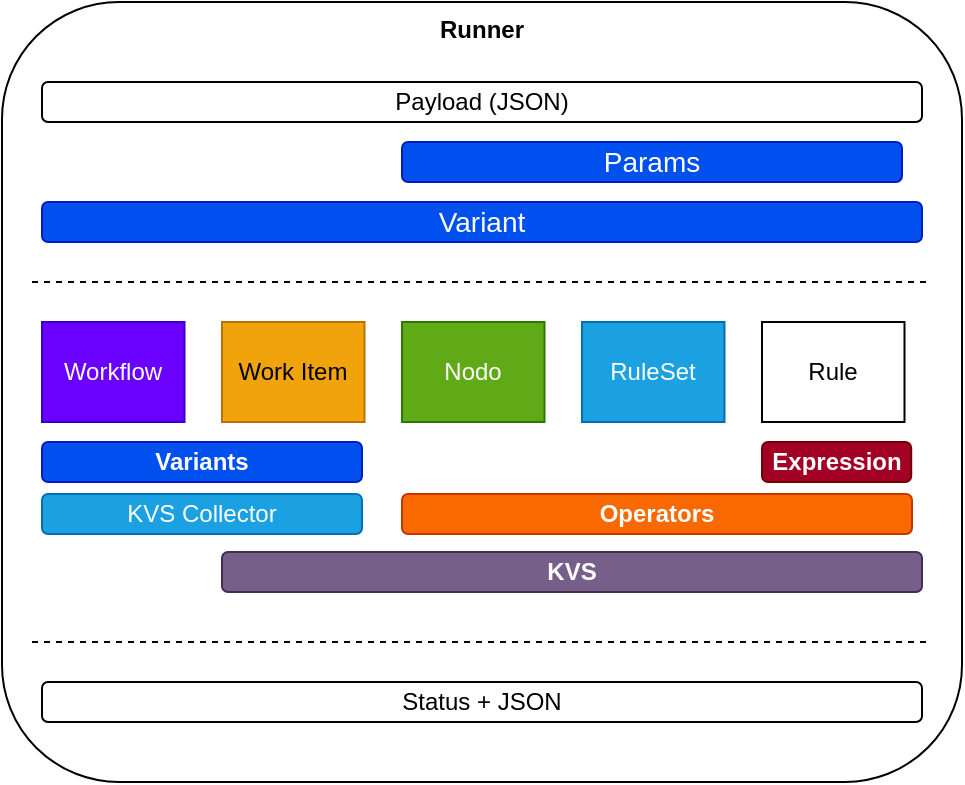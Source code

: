 <mxfile pages="5">
    <diagram id="9VEYzBDpxBOZ_PeljrYX" name="Components">
        <mxGraphModel dx="1879" dy="468" grid="1" gridSize="10" guides="1" tooltips="1" connect="0" arrows="1" fold="1" page="1" pageScale="1" pageWidth="827" pageHeight="1169" math="0" shadow="0">
            <root>
                <mxCell id="0"/>
                <mxCell id="1" parent="0"/>
                <mxCell id="KDmTH0JZQzESVNJcFjSt-1" value="&lt;b&gt;&lt;font style=&quot;font-size: 12px;&quot;&gt;Runner&lt;/font&gt;&lt;/b&gt;" style="rounded=1;whiteSpace=wrap;html=1;verticalAlign=top;" parent="1" vertex="1">
                    <mxGeometry x="-100" y="260" width="480" height="390" as="geometry"/>
                </mxCell>
                <mxCell id="N06B-ZlNcYEFVmoZ-yq3-1" value="Rule" style="rounded=0;whiteSpace=wrap;html=1;verticalAlign=middle;align=center;" parent="1" vertex="1">
                    <mxGeometry x="280" y="420" width="71.25" height="50" as="geometry"/>
                </mxCell>
                <mxCell id="N06B-ZlNcYEFVmoZ-yq3-2" value="RuleSet" style="rounded=0;whiteSpace=wrap;html=1;verticalAlign=middle;align=center;fillColor=#1ba1e2;strokeColor=#006EAF;fontColor=#ffffff;" parent="1" vertex="1">
                    <mxGeometry x="190" y="420" width="71.25" height="50" as="geometry"/>
                </mxCell>
                <mxCell id="N06B-ZlNcYEFVmoZ-yq3-3" value="Nodo" style="rounded=0;whiteSpace=wrap;html=1;verticalAlign=middle;align=center;fillColor=#60a917;strokeColor=#2D7600;fontColor=#ffffff;" parent="1" vertex="1">
                    <mxGeometry x="100" y="420" width="71.25" height="50" as="geometry"/>
                </mxCell>
                <mxCell id="N06B-ZlNcYEFVmoZ-yq3-4" value="Work&amp;nbsp;&lt;span style=&quot;background-color: initial;&quot;&gt;Item&lt;/span&gt;" style="rounded=0;whiteSpace=wrap;html=1;verticalAlign=middle;align=center;fillColor=#f0a30a;strokeColor=#BD7000;fontColor=#000000;" parent="1" vertex="1">
                    <mxGeometry x="10" y="420" width="71.25" height="50" as="geometry"/>
                </mxCell>
                <mxCell id="N06B-ZlNcYEFVmoZ-yq3-5" value="Workflow" style="rounded=0;whiteSpace=wrap;html=1;verticalAlign=middle;align=center;fillColor=#6a00ff;strokeColor=#3700CC;gradientDirection=south;fontColor=#ffffff;" parent="1" vertex="1">
                    <mxGeometry x="-80" y="420" width="71.25" height="50" as="geometry"/>
                </mxCell>
                <mxCell id="yFzpLk6Os5GT-RVpGyvX-1" value="&lt;b style=&quot;font-size: 12px;&quot;&gt;&lt;font style=&quot;font-size: 12px;&quot;&gt;Expression&lt;/font&gt;&lt;/b&gt;" style="rounded=1;whiteSpace=wrap;html=1;verticalAlign=middle;fontSize=12;fillColor=#a20025;strokeColor=#6F0000;fontColor=#ffffff;" parent="1" vertex="1">
                    <mxGeometry x="280" y="480" width="74.61" height="20" as="geometry"/>
                </mxCell>
                <mxCell id="u0OfLnH5oKblpsRvLmPY-1" value="&lt;b style=&quot;font-size: 12px;&quot;&gt;&lt;font style=&quot;font-size: 12px;&quot;&gt;KVS&lt;/font&gt;&lt;/b&gt;" style="rounded=1;whiteSpace=wrap;html=1;verticalAlign=middle;fontSize=12;fillColor=#76608a;strokeColor=#432D57;container=0;fontColor=#ffffff;" parent="1" vertex="1">
                    <mxGeometry x="10" y="535" width="350" height="20" as="geometry"/>
                </mxCell>
                <mxCell id="gvSYx9bZLbE_jAytYrdh-1" value="&lt;b style=&quot;font-size: 12px;&quot;&gt;&lt;font style=&quot;font-size: 12px;&quot;&gt;Variants&lt;/font&gt;&lt;/b&gt;" style="rounded=1;whiteSpace=wrap;html=1;verticalAlign=middle;fontSize=12;fillColor=#0050ef;strokeColor=#001DBC;fontColor=#ffffff;" parent="1" vertex="1">
                    <mxGeometry x="-80" y="480" width="160" height="20" as="geometry"/>
                </mxCell>
                <mxCell id="UZs7oJxlZ_CQ9tZlNfqG-2" value="&lt;b style=&quot;font-size: 12px;&quot;&gt;&lt;font style=&quot;font-size: 12px;&quot;&gt;Operators&lt;/font&gt;&lt;/b&gt;" style="rounded=1;whiteSpace=wrap;html=1;verticalAlign=middle;fontSize=12;fillColor=#fa6800;strokeColor=#C73500;fontColor=#FFFFFF;" parent="1" vertex="1">
                    <mxGeometry x="100" y="506" width="255" height="20" as="geometry"/>
                </mxCell>
                <mxCell id="kR4af2w8wCq4I5Nb7Hgc-1" value="KVS Collector" style="rounded=1;whiteSpace=wrap;html=1;verticalAlign=middle;fillColor=#1ba1e2;strokeColor=#006EAF;fontColor=#ffffff;" parent="1" vertex="1">
                    <mxGeometry x="-80" y="506" width="160" height="20" as="geometry"/>
                </mxCell>
                <mxCell id="GuBL692Bauf6xyK10P6X-3" value="&lt;div&gt;&lt;font style=&quot;font-size: 12px;&quot;&gt;Payload (JSON)&lt;/font&gt;&lt;/div&gt;" style="rounded=1;whiteSpace=wrap;html=1;verticalAlign=middle;" parent="1" vertex="1">
                    <mxGeometry x="-80" y="300" width="440" height="20" as="geometry"/>
                </mxCell>
                <mxCell id="GuBL692Bauf6xyK10P6X-4" value="Params" style="rounded=1;whiteSpace=wrap;html=1;verticalAlign=middle;fontSize=14;fillColor=#0050ef;strokeColor=#001DBC;fontColor=#ffffff;" parent="1" vertex="1">
                    <mxGeometry x="100" y="330" width="250" height="20" as="geometry"/>
                </mxCell>
                <mxCell id="GuBL692Bauf6xyK10P6X-5" value="Variant" style="rounded=1;whiteSpace=wrap;html=1;verticalAlign=middle;fontSize=14;fillColor=#0050ef;strokeColor=#001DBC;fontColor=#ffffff;" parent="1" vertex="1">
                    <mxGeometry x="-80" y="360" width="440" height="20" as="geometry"/>
                </mxCell>
                <mxCell id="GuBL692Bauf6xyK10P6X-6" value="" style="endArrow=none;dashed=1;html=1;rounded=0;" parent="1" edge="1">
                    <mxGeometry width="50" height="50" relative="1" as="geometry">
                        <mxPoint x="-85" y="580" as="sourcePoint"/>
                        <mxPoint x="365" y="580" as="targetPoint"/>
                    </mxGeometry>
                </mxCell>
                <mxCell id="GuBL692Bauf6xyK10P6X-7" value="" style="endArrow=none;dashed=1;html=1;rounded=0;" parent="1" edge="1">
                    <mxGeometry width="50" height="50" relative="1" as="geometry">
                        <mxPoint x="-85" y="400" as="sourcePoint"/>
                        <mxPoint x="365" y="400" as="targetPoint"/>
                    </mxGeometry>
                </mxCell>
                <mxCell id="GuBL692Bauf6xyK10P6X-11" value="&lt;div&gt;&lt;font style=&quot;font-size: 12px;&quot;&gt;Status + JSON&lt;/font&gt;&lt;/div&gt;" style="rounded=1;whiteSpace=wrap;html=1;verticalAlign=middle;" parent="1" vertex="1">
                    <mxGeometry x="-80" y="600" width="440" height="20" as="geometry"/>
                </mxCell>
            </root>
        </mxGraphModel>
    </diagram>
    <diagram name="Rule Engine" id="3JP9m0LRaMPq1yrG3886">
        <mxGraphModel dx="1879" dy="468" grid="0" gridSize="10" guides="1" tooltips="1" connect="1" arrows="1" fold="1" page="1" pageScale="1" pageWidth="827" pageHeight="1169" math="0" shadow="0">
            <root>
                <mxCell id="0"/>
                <mxCell id="1" parent="0"/>
                <mxCell id="By3DxxsfI831pe36ECdA-28" value="&lt;div&gt;&amp;nbsp;-&amp;nbsp;&lt;span style=&quot;background-color: initial;&quot;&gt;data&lt;/span&gt;&lt;/div&gt;" style="shape=document;whiteSpace=wrap;html=1;boundedLbl=1;align=left;verticalAlign=middle;" parent="1" vertex="1">
                    <mxGeometry x="-480" y="79.75" width="100" height="62.5" as="geometry"/>
                </mxCell>
                <mxCell id="M9tQtsTmKHHuK37CitKh-11" value="" style="edgeStyle=none;curved=1;rounded=0;orthogonalLoop=1;jettySize=auto;html=1;fontSize=12;startSize=8;endSize=8;" parent="1" source="By3DxxsfI831pe36ECdA-136" target="M9tQtsTmKHHuK37CitKh-10" edge="1">
                    <mxGeometry relative="1" as="geometry"/>
                </mxCell>
                <mxCell id="By3DxxsfI831pe36ECdA-136" value="Rule&amp;nbsp;" style="rounded=0;whiteSpace=wrap;html=1;verticalAlign=top;align=right;" parent="1" vertex="1">
                    <mxGeometry x="-310" y="26" width="350" height="170" as="geometry"/>
                </mxCell>
                <mxCell id="By3DxxsfI831pe36ECdA-137" value="" style="edgeStyle=orthogonalEdgeStyle;rounded=0;orthogonalLoop=1;jettySize=auto;html=1;entryX=0;entryY=0.5;entryDx=0;entryDy=0;" parent="1" source="By3DxxsfI831pe36ECdA-28" target="By3DxxsfI831pe36ECdA-136" edge="1">
                    <mxGeometry relative="1" as="geometry">
                        <mxPoint x="-360" y="226" as="sourcePoint"/>
                        <mxPoint x="-160" y="226" as="targetPoint"/>
                    </mxGeometry>
                </mxCell>
                <mxCell id="By3DxxsfI831pe36ECdA-141" value="Expression&lt;div&gt;(params)&lt;/div&gt;" style="shape=step;perimeter=stepPerimeter;whiteSpace=wrap;html=1;fixedSize=1;" parent="1" vertex="1">
                    <mxGeometry x="-195.75" y="81" width="120" height="60" as="geometry"/>
                </mxCell>
                <mxCell id="M9tQtsTmKHHuK37CitKh-10" value="Pass" style="ellipse;whiteSpace=wrap;html=1;align=center;verticalAlign=middle;fillColor=#60a917;strokeColor=#2D7600;rounded=0;fontColor=#ffffff;" parent="1" vertex="1">
                    <mxGeometry x="110" y="71" width="80" height="80" as="geometry"/>
                </mxCell>
                <mxCell id="M9tQtsTmKHHuK37CitKh-25" value="&lt;div&gt;&amp;nbsp;-&amp;nbsp;&lt;span style=&quot;background-color: initial;&quot;&gt;data&lt;/span&gt;&lt;/div&gt;" style="shape=document;whiteSpace=wrap;html=1;boundedLbl=1;align=left;verticalAlign=middle;" parent="1" vertex="1">
                    <mxGeometry x="-480" y="329.75" width="100" height="59.5" as="geometry"/>
                </mxCell>
                <mxCell id="M9tQtsTmKHHuK37CitKh-26" value="" style="edgeStyle=orthogonalEdgeStyle;rounded=0;orthogonalLoop=1;jettySize=auto;html=1;fontSize=12;startSize=8;endSize=8;" parent="1" source="M9tQtsTmKHHuK37CitKh-27" target="M9tQtsTmKHHuK37CitKh-32" edge="1">
                    <mxGeometry relative="1" as="geometry"/>
                </mxCell>
                <mxCell id="M9tQtsTmKHHuK37CitKh-27" value="Rule Set&amp;nbsp;" style="rounded=0;whiteSpace=wrap;html=1;verticalAlign=top;align=right;fillColor=#1ba1e2;strokeColor=#006EAF;gradientDirection=south;fontColor=#ffffff;" parent="1" vertex="1">
                    <mxGeometry x="-310" y="276" width="350" height="167" as="geometry"/>
                </mxCell>
                <mxCell id="M9tQtsTmKHHuK37CitKh-28" value="" style="edgeStyle=orthogonalEdgeStyle;rounded=0;orthogonalLoop=1;jettySize=auto;html=1;entryX=0;entryY=0.5;entryDx=0;entryDy=0;" parent="1" source="M9tQtsTmKHHuK37CitKh-25" target="M9tQtsTmKHHuK37CitKh-27" edge="1">
                    <mxGeometry relative="1" as="geometry">
                        <mxPoint x="-360" y="476" as="sourcePoint"/>
                        <mxPoint x="-160" y="476" as="targetPoint"/>
                    </mxGeometry>
                </mxCell>
                <mxCell id="M9tQtsTmKHHuK37CitKh-32" value="Pass" style="ellipse;whiteSpace=wrap;html=1;align=center;verticalAlign=middle;fillColor=#60a917;strokeColor=#2D7600;rounded=0;fontColor=#ffffff;" parent="1" vertex="1">
                    <mxGeometry x="110" y="321" width="80" height="77" as="geometry"/>
                </mxCell>
                <mxCell id="r2ozkCkg_8vqaW5DgaEu-8" style="edgeStyle=none;curved=1;rounded=0;orthogonalLoop=1;jettySize=auto;html=1;fontSize=12;startSize=8;endSize=8;flowAnimation=1;" parent="1" source="M9tQtsTmKHHuK37CitKh-35" target="r2ozkCkg_8vqaW5DgaEu-7" edge="1">
                    <mxGeometry relative="1" as="geometry"/>
                </mxCell>
                <mxCell id="M9tQtsTmKHHuK37CitKh-35" value="Rule" style="rounded=0;whiteSpace=wrap;html=1;verticalAlign=middle;align=center;" parent="1" vertex="1">
                    <mxGeometry x="-289.25" y="341" width="40" height="37" as="geometry"/>
                </mxCell>
                <mxCell id="r2ozkCkg_8vqaW5DgaEu-13" style="edgeStyle=none;curved=1;rounded=0;orthogonalLoop=1;jettySize=auto;html=1;fontSize=12;startSize=8;endSize=8;flowAnimation=1;" parent="1" source="r2ozkCkg_8vqaW5DgaEu-7" target="r2ozkCkg_8vqaW5DgaEu-9" edge="1">
                    <mxGeometry relative="1" as="geometry"/>
                </mxCell>
                <mxCell id="r2ozkCkg_8vqaW5DgaEu-7" value="Op." style="rhombus;whiteSpace=wrap;html=1;fillColor=#fa6800;strokeColor=#C73500;fontColor=#000000;" parent="1" vertex="1">
                    <mxGeometry x="-220.75" y="341" width="40" height="37" as="geometry"/>
                </mxCell>
                <mxCell id="r2ozkCkg_8vqaW5DgaEu-14" style="edgeStyle=none;curved=1;rounded=0;orthogonalLoop=1;jettySize=auto;html=1;fontSize=12;startSize=8;endSize=8;flowAnimation=1;" parent="1" source="r2ozkCkg_8vqaW5DgaEu-9" target="r2ozkCkg_8vqaW5DgaEu-10" edge="1">
                    <mxGeometry relative="1" as="geometry"/>
                </mxCell>
                <mxCell id="r2ozkCkg_8vqaW5DgaEu-9" value="Rule" style="rounded=0;whiteSpace=wrap;html=1;verticalAlign=middle;align=center;" parent="1" vertex="1">
                    <mxGeometry x="-155.75" y="341" width="40" height="37" as="geometry"/>
                </mxCell>
                <mxCell id="r2ozkCkg_8vqaW5DgaEu-15" style="edgeStyle=none;curved=1;rounded=0;orthogonalLoop=1;jettySize=auto;html=1;fontSize=12;startSize=8;endSize=8;flowAnimation=1;" parent="1" source="r2ozkCkg_8vqaW5DgaEu-10" target="r2ozkCkg_8vqaW5DgaEu-11" edge="1">
                    <mxGeometry relative="1" as="geometry"/>
                </mxCell>
                <mxCell id="r2ozkCkg_8vqaW5DgaEu-10" value="Op." style="rhombus;whiteSpace=wrap;html=1;fillColor=#fa6800;strokeColor=#C73500;fontColor=#000000;" parent="1" vertex="1">
                    <mxGeometry x="-90.75" y="341" width="40" height="37" as="geometry"/>
                </mxCell>
                <mxCell id="r2ozkCkg_8vqaW5DgaEu-11" value="Rule" style="rounded=0;whiteSpace=wrap;html=1;verticalAlign=middle;align=center;" parent="1" vertex="1">
                    <mxGeometry x="-20.75" y="341" width="40" height="37" as="geometry"/>
                </mxCell>
                <mxCell id="DYbGzg4-R7ETrXbsKkdK-1" value="Oper, Func" style="rounded=1;whiteSpace=wrap;html=1;verticalAlign=middle;fontSize=14;fillColor=#a20025;strokeColor=#6F0000;fontColor=#ffffff;" parent="1" vertex="1">
                    <mxGeometry x="-50" y="166" width="80" height="25" as="geometry"/>
                </mxCell>
                <mxCell id="oArqNYjJ5fElbBumY9Js-1" value="&lt;h1 style=&quot;margin-top: 0px;&quot;&gt;Rule - R&lt;/h1&gt;&lt;p&gt;Desarrollo de &lt;b&gt;Expresiones&amp;nbsp;&lt;/b&gt;planas.&lt;/p&gt;&lt;p&gt;Se puede conectar una &lt;b&gt;Variante&lt;/b&gt;.&lt;/p&gt;&lt;p&gt;Hace uso de &lt;b&gt;Operaciones &lt;/b&gt;y &lt;b&gt;Funciones&lt;/b&gt;.&lt;/p&gt;&lt;p&gt;&lt;span style=&quot;text-align: center;&quot;&gt;&lt;br&gt;&lt;/span&gt;&lt;/p&gt;&lt;p&gt;&lt;span style=&quot;text-align: center;&quot;&gt;Ej: pi = 3.14 AND b = &quot;eder&quot;&lt;/span&gt;&lt;br&gt;&lt;/p&gt;" style="text;html=1;whiteSpace=wrap;overflow=hidden;rounded=0;" parent="1" vertex="1">
                    <mxGeometry x="240" y="26" width="410" height="190" as="geometry"/>
                </mxCell>
                <mxCell id="oArqNYjJ5fElbBumY9Js-2" value="&lt;h1 style=&quot;margin-top: 0px;&quot;&gt;Rule Set - S&lt;/h1&gt;&lt;p&gt;Unión de &lt;b&gt;Reglas &lt;/b&gt;a través de &lt;b&gt;Operadores&lt;/b&gt;.&lt;/p&gt;&lt;p&gt;Se puede conectar una &lt;b&gt;Variante&lt;/b&gt;.&lt;/p&gt;&lt;p&gt;&lt;br&gt;&lt;/p&gt;&lt;p&gt;Ej:&amp;nbsp;&lt;span style=&quot;text-align: center; background-color: initial;&quot;&gt;(pi = 3.14 AND b = &quot;eder&quot;) AND (month = 8) OR (day = 28)&lt;/span&gt;&lt;/p&gt;" style="text;html=1;whiteSpace=wrap;overflow=hidden;rounded=0;" parent="1" vertex="1">
                    <mxGeometry x="240" y="276" width="357" height="166" as="geometry"/>
                </mxCell>
                <mxCell id="BHYhRPeO_guZsNVj1rAV-1" value="Params" style="rounded=1;whiteSpace=wrap;html=1;verticalAlign=middle;fontSize=14;fillColor=#0050ef;strokeColor=#001DBC;fontColor=#ffffff;" parent="1" vertex="1">
                    <mxGeometry x="-470" y="66" width="80" height="25" as="geometry"/>
                </mxCell>
                <mxCell id="BHYhRPeO_guZsNVj1rAV-2" value="Params" style="rounded=1;whiteSpace=wrap;html=1;verticalAlign=middle;fontSize=14;fillColor=#0050ef;strokeColor=#001DBC;fontColor=#ffffff;" parent="1" vertex="1">
                    <mxGeometry x="-470" y="316" width="80" height="22" as="geometry"/>
                </mxCell>
                <mxCell id="m6O5BAEgRqe1qE9HuOdW-1" value="&lt;div&gt;&amp;nbsp;-&amp;nbsp;&lt;span style=&quot;background-color: initial;&quot;&gt;data&lt;/span&gt;&lt;/div&gt;" style="shape=document;whiteSpace=wrap;html=1;boundedLbl=1;align=left;verticalAlign=middle;" parent="1" vertex="1">
                    <mxGeometry x="-480" y="583.75" width="100" height="62.5" as="geometry"/>
                </mxCell>
                <mxCell id="m6O5BAEgRqe1qE9HuOdW-2" style="edgeStyle=orthogonalEdgeStyle;rounded=0;orthogonalLoop=1;jettySize=auto;html=1;" parent="1" source="m6O5BAEgRqe1qE9HuOdW-3" target="m6O5BAEgRqe1qE9HuOdW-17" edge="1">
                    <mxGeometry relative="1" as="geometry"/>
                </mxCell>
                <mxCell id="m6O5BAEgRqe1qE9HuOdW-3" value="Node&amp;nbsp;" style="rounded=0;whiteSpace=wrap;html=1;verticalAlign=top;align=right;fillColor=#008a00;strokeColor=#005700;gradientDirection=south;fontColor=#ffffff;" parent="1" vertex="1">
                    <mxGeometry x="-310" y="530" width="350" height="170" as="geometry"/>
                </mxCell>
                <mxCell id="m6O5BAEgRqe1qE9HuOdW-4" value="" style="edgeStyle=orthogonalEdgeStyle;rounded=0;orthogonalLoop=1;jettySize=auto;html=1;entryX=0;entryY=0.5;entryDx=0;entryDy=0;" parent="1" source="m6O5BAEgRqe1qE9HuOdW-1" target="m6O5BAEgRqe1qE9HuOdW-3" edge="1">
                    <mxGeometry relative="1" as="geometry">
                        <mxPoint x="-360" y="730" as="sourcePoint"/>
                        <mxPoint x="-160" y="730" as="targetPoint"/>
                    </mxGeometry>
                </mxCell>
                <mxCell id="m6O5BAEgRqe1qE9HuOdW-5" style="edgeStyle=none;curved=1;rounded=0;orthogonalLoop=1;jettySize=auto;html=1;fontSize=12;startSize=8;endSize=8;flowAnimation=1;" parent="1" source="m6O5BAEgRqe1qE9HuOdW-6" target="m6O5BAEgRqe1qE9HuOdW-9" edge="1">
                    <mxGeometry relative="1" as="geometry"/>
                </mxCell>
                <mxCell id="m6O5BAEgRqe1qE9HuOdW-6" value="Rule" style="rounded=0;whiteSpace=wrap;html=1;verticalAlign=middle;align=center;" parent="1" vertex="1">
                    <mxGeometry x="-289.25" y="595" width="40" height="40" as="geometry"/>
                </mxCell>
                <mxCell id="m6O5BAEgRqe1qE9HuOdW-7" value="Variants" style="rounded=1;whiteSpace=wrap;html=1;verticalAlign=middle;fontSize=14;fillColor=#0050ef;strokeColor=#001DBC;fontColor=#ffffff;" parent="1" vertex="1">
                    <mxGeometry x="-136.75" y="670.5" width="80" height="25" as="geometry"/>
                </mxCell>
                <mxCell id="m6O5BAEgRqe1qE9HuOdW-8" style="edgeStyle=none;curved=1;rounded=0;orthogonalLoop=1;jettySize=auto;html=1;fontSize=12;startSize=8;endSize=8;flowAnimation=1;" parent="1" source="m6O5BAEgRqe1qE9HuOdW-9" target="m6O5BAEgRqe1qE9HuOdW-11" edge="1">
                    <mxGeometry relative="1" as="geometry"/>
                </mxCell>
                <mxCell id="m6O5BAEgRqe1qE9HuOdW-9" value="Op." style="rhombus;whiteSpace=wrap;html=1;fillColor=#fa6800;strokeColor=#C73500;fontColor=#000000;" parent="1" vertex="1">
                    <mxGeometry x="-220.75" y="595" width="40" height="40" as="geometry"/>
                </mxCell>
                <mxCell id="m6O5BAEgRqe1qE9HuOdW-10" style="edgeStyle=none;curved=1;rounded=0;orthogonalLoop=1;jettySize=auto;html=1;fontSize=12;startSize=8;endSize=8;flowAnimation=1;" parent="1" source="m6O5BAEgRqe1qE9HuOdW-11" target="m6O5BAEgRqe1qE9HuOdW-13" edge="1">
                    <mxGeometry relative="1" as="geometry"/>
                </mxCell>
                <mxCell id="m6O5BAEgRqe1qE9HuOdW-11" value="RuleSet" style="rounded=0;whiteSpace=wrap;html=1;verticalAlign=middle;align=center;fillColor=#1ba1e2;strokeColor=#006EAF;fontColor=#ffffff;" parent="1" vertex="1">
                    <mxGeometry x="-155.75" y="595" width="50" height="40" as="geometry"/>
                </mxCell>
                <mxCell id="m6O5BAEgRqe1qE9HuOdW-12" style="edgeStyle=none;curved=1;rounded=0;orthogonalLoop=1;jettySize=auto;html=1;fontSize=12;startSize=8;endSize=8;flowAnimation=1;" parent="1" source="m6O5BAEgRqe1qE9HuOdW-13" target="m6O5BAEgRqe1qE9HuOdW-14" edge="1">
                    <mxGeometry relative="1" as="geometry"/>
                </mxCell>
                <mxCell id="m6O5BAEgRqe1qE9HuOdW-13" value="Op." style="rhombus;whiteSpace=wrap;html=1;fillColor=#fa6800;strokeColor=#C73500;fontColor=#000000;" parent="1" vertex="1">
                    <mxGeometry x="-80.75" y="595" width="40" height="40" as="geometry"/>
                </mxCell>
                <mxCell id="m6O5BAEgRqe1qE9HuOdW-14" value="Rule" style="rounded=0;whiteSpace=wrap;html=1;verticalAlign=middle;align=center;" parent="1" vertex="1">
                    <mxGeometry x="-20.75" y="595" width="40" height="40" as="geometry"/>
                </mxCell>
                <mxCell id="m6O5BAEgRqe1qE9HuOdW-15" style="edgeStyle=orthogonalEdgeStyle;rounded=0;orthogonalLoop=1;jettySize=auto;html=1;fontSize=12;startSize=8;endSize=8;" parent="1" source="m6O5BAEgRqe1qE9HuOdW-3" target="m6O5BAEgRqe1qE9HuOdW-16" edge="1">
                    <mxGeometry relative="1" as="geometry">
                        <mxPoint x="70" y="570" as="targetPoint"/>
                    </mxGeometry>
                </mxCell>
                <mxCell id="m6O5BAEgRqe1qE9HuOdW-16" value="Pass" style="ellipse;whiteSpace=wrap;html=1;align=center;verticalAlign=middle;fillColor=#60a917;strokeColor=#2D7600;rounded=0;fontColor=#ffffff;" parent="1" vertex="1">
                    <mxGeometry x="110" y="575" width="80" height="80" as="geometry"/>
                </mxCell>
                <mxCell id="m6O5BAEgRqe1qE9HuOdW-17" value="&lt;div&gt;&amp;nbsp;KVS&lt;/div&gt;" style="shape=document;whiteSpace=wrap;html=1;boundedLbl=1;align=center;verticalAlign=middle;" parent="1" vertex="1">
                    <mxGeometry x="115.63" y="660" width="68.75" height="46" as="geometry"/>
                </mxCell>
                <mxCell id="m6O5BAEgRqe1qE9HuOdW-18" value="&lt;h1 style=&quot;margin-top: 0px;&quot;&gt;Node - N&lt;/h1&gt;&lt;p&gt;Unión de &lt;b&gt;Reglas &lt;/b&gt;y&lt;b&gt; Conjuntos&amp;nbsp;&lt;/b&gt;a través de &lt;b&gt;Operadores&lt;/b&gt;.&lt;/p&gt;&lt;p&gt;Se puede asignar una &lt;b&gt;Variante&lt;/b&gt; a cada &lt;b&gt;Regla&lt;/b&gt; o &lt;b&gt;Conjunto&lt;/b&gt;.&lt;/p&gt;&lt;p&gt;Se puede conectar una &lt;b&gt;Variante,&lt;/b&gt;mismo que replicará a cada &lt;b&gt;Regla&lt;/b&gt; y &lt;b&gt;Conjunto.&lt;/b&gt;&lt;/p&gt;&lt;p&gt;Se puede retornar y&amp;nbsp;&lt;span style=&quot;background-color: initial;&quot;&gt;uno o varios&amp;nbsp;&lt;/span&gt;&lt;b style=&quot;background-color: initial;&quot;&gt;KVS&lt;/b&gt;&lt;span style=&quot;background-color: initial;&quot;&gt;&amp;nbsp;pero serán en uno únificados.&lt;/span&gt;&lt;/p&gt;&lt;p&gt;&lt;span style=&quot;background-color: initial;&quot;&gt;Si &lt;b&gt;KVS&lt;/b&gt; tiene varios elementos del mismo nombre y tipo se combinan en listas.&lt;/span&gt;&lt;/p&gt;&lt;p&gt;&lt;span style=&quot;background-color: initial;&quot;&gt;Ej: &lt;span style=&quot;white-space: pre;&quot;&gt;&#9;&lt;/span&gt;color = &quot;pink&quot;&amp;nbsp;&lt;/span&gt;&lt;/p&gt;&lt;p&gt;&lt;span style=&quot;background-color: initial;&quot;&gt;&lt;span style=&quot;white-space: pre;&quot;&gt;&#9;&lt;/span&gt;AND&amp;nbsp;&amp;nbsp;&lt;/span&gt;&lt;span style=&quot;background-color: initial;&quot;&gt;(&amp;nbsp;&lt;/span&gt;&lt;/p&gt;&lt;p&gt;&lt;span style=&quot;background-color: initial; text-align: center;&quot;&gt;&lt;span style=&quot;white-space: pre;&quot;&gt;&#9;&lt;/span&gt;&lt;span style=&quot;white-space: pre;&quot;&gt;&#9;&lt;/span&gt;(pi = 3.14 AND b = &quot;eder&quot;) AND (month = 8) OR (day = 28)&amp;nbsp;&lt;/span&gt;&lt;/p&gt;&lt;p&gt;&lt;span style=&quot;background-color: initial; text-align: center;&quot;&gt;&lt;span style=&quot;white-space: pre;&quot;&gt;&#9;&lt;/span&gt;)&amp;nbsp;&lt;/span&gt;&lt;/p&gt;&lt;p&gt;&lt;span style=&quot;background-color: initial; text-align: center;&quot;&gt;&lt;span style=&quot;white-space: pre;&quot;&gt;&#9;&lt;/span&gt;AND&amp;nbsp;&lt;/span&gt;&lt;span style=&quot;background-color: initial; text-align: center;&quot;&gt;font = &quot;Arial&quot;&lt;/span&gt;&lt;/p&gt;" style="text;html=1;whiteSpace=wrap;overflow=hidden;rounded=0;" parent="1" vertex="1">
                    <mxGeometry x="244" y="484" width="580" height="314" as="geometry"/>
                </mxCell>
                <mxCell id="m6O5BAEgRqe1qE9HuOdW-19" value="KVS" style="rounded=1;whiteSpace=wrap;html=1;verticalAlign=middle;fontSize=14;fillColor=#76608a;strokeColor=#432D57;align=center;fontColor=#ffffff;" parent="1" vertex="1">
                    <mxGeometry x="-50" y="670.5" width="80" height="25" as="geometry"/>
                </mxCell>
                <mxCell id="m6O5BAEgRqe1qE9HuOdW-20" value="Params" style="rounded=1;whiteSpace=wrap;html=1;verticalAlign=middle;fontSize=14;fillColor=#0050ef;strokeColor=#001DBC;fontColor=#ffffff;" parent="1" vertex="1">
                    <mxGeometry x="-470" y="572" width="80" height="25" as="geometry"/>
                </mxCell>
                <mxCell id="m6O5BAEgRqe1qE9HuOdW-21" value="" style="rounded=1;whiteSpace=wrap;html=1;verticalAlign=middle;fontSize=14;fillColor=#b0e3e6;strokeColor=#0e8088;" parent="1" vertex="1">
                    <mxGeometry x="-300" y="597" width="19.25" height="8.25" as="geometry"/>
                </mxCell>
                <mxCell id="m6O5BAEgRqe1qE9HuOdW-22" value="" style="rounded=1;whiteSpace=wrap;html=1;verticalAlign=middle;fontSize=14;fillColor=#b0e3e6;strokeColor=#0e8088;" parent="1" vertex="1">
                    <mxGeometry x="-165" y="597" width="19.25" height="8.25" as="geometry"/>
                </mxCell>
                <mxCell id="m6O5BAEgRqe1qE9HuOdW-23" value="" style="rounded=1;whiteSpace=wrap;html=1;verticalAlign=middle;fontSize=14;fillColor=#b0e3e6;strokeColor=#0e8088;" parent="1" vertex="1">
                    <mxGeometry x="-30" y="597" width="19.25" height="8.25" as="geometry"/>
                </mxCell>
            </root>
        </mxGraphModel>
    </diagram>
    <diagram id="khLojznVop2dVwpQJaMK" name="Workflow">
        <mxGraphModel dx="1452" dy="792" grid="0" gridSize="10" guides="1" tooltips="1" connect="1" arrows="1" fold="1" page="0" pageScale="1" pageWidth="827" pageHeight="1169" math="0" shadow="0">
            <root>
                <mxCell id="0"/>
                <mxCell id="1" parent="0"/>
                <mxCell id="9bKIeKBQ6OgW-7XoAcKA-21" value="&lt;div&gt;&amp;nbsp;-&amp;nbsp;&lt;span style=&quot;background-color: initial;&quot;&gt;data&lt;/span&gt;&lt;/div&gt;" style="shape=document;whiteSpace=wrap;html=1;boundedLbl=1;align=left;verticalAlign=middle;" parent="1" vertex="1">
                    <mxGeometry x="-350" y="423.75" width="100" height="62.5" as="geometry"/>
                </mxCell>
                <mxCell id="r0xyIxBqIQKKbjHZd35V-1" style="edgeStyle=orthogonalEdgeStyle;rounded=0;orthogonalLoop=1;jettySize=auto;html=1;" parent="1" source="9bKIeKBQ6OgW-7XoAcKA-22" target="9bKIeKBQ6OgW-7XoAcKA-39" edge="1">
                    <mxGeometry relative="1" as="geometry"/>
                </mxCell>
                <mxCell id="9bKIeKBQ6OgW-7XoAcKA-22" value="WorkItem" style="rounded=0;whiteSpace=wrap;html=1;verticalAlign=top;align=right;fillColor=#f0a30a;strokeColor=#BD7000;gradientDirection=south;fontColor=#000000;" parent="1" vertex="1">
                    <mxGeometry x="-210.63" y="370" width="333.63" height="170" as="geometry"/>
                </mxCell>
                <mxCell id="9bKIeKBQ6OgW-7XoAcKA-23" value="" style="edgeStyle=orthogonalEdgeStyle;rounded=0;orthogonalLoop=1;jettySize=auto;html=1;entryX=0;entryY=0.5;entryDx=0;entryDy=0;" parent="1" source="9bKIeKBQ6OgW-7XoAcKA-21" target="9bKIeKBQ6OgW-7XoAcKA-22" edge="1">
                    <mxGeometry relative="1" as="geometry">
                        <mxPoint x="-265" y="570" as="sourcePoint"/>
                        <mxPoint x="-65" y="570" as="targetPoint"/>
                    </mxGeometry>
                </mxCell>
                <mxCell id="9bKIeKBQ6OgW-7XoAcKA-24" style="edgeStyle=none;curved=1;rounded=0;orthogonalLoop=1;jettySize=auto;html=1;fontSize=12;startSize=8;endSize=8;flowAnimation=1;" parent="1" source="9bKIeKBQ6OgW-7XoAcKA-25" target="4nh3dl-omVB57LUiv7L3-1" edge="1">
                    <mxGeometry relative="1" as="geometry">
                        <mxPoint x="-135" y="455" as="targetPoint"/>
                    </mxGeometry>
                </mxCell>
                <mxCell id="9bKIeKBQ6OgW-7XoAcKA-25" value="Nodo" style="rounded=0;whiteSpace=wrap;html=1;verticalAlign=middle;align=center;fillColor=#008a00;strokeColor=#005700;fontColor=#ffffff;" parent="1" vertex="1">
                    <mxGeometry x="-186.63" y="435" width="40" height="40" as="geometry"/>
                </mxCell>
                <mxCell id="9bKIeKBQ6OgW-7XoAcKA-27" value="Variants" style="rounded=1;whiteSpace=wrap;html=1;verticalAlign=middle;fontSize=14;fillColor=#0050ef;strokeColor=#001DBC;fontColor=#ffffff;" parent="1" vertex="1">
                    <mxGeometry x="-56.25" y="510" width="80" height="25" as="geometry"/>
                </mxCell>
                <mxCell id="9bKIeKBQ6OgW-7XoAcKA-30" style="edgeStyle=none;curved=1;rounded=0;orthogonalLoop=1;jettySize=auto;html=1;fontSize=12;startSize=8;endSize=8;flowAnimation=1;exitX=1;exitY=0.5;exitDx=0;exitDy=0;" parent="1" source="4nh3dl-omVB57LUiv7L3-1" target="4nh3dl-omVB57LUiv7L3-2" edge="1">
                    <mxGeometry relative="1" as="geometry">
                        <mxPoint x="-25" y="455.117" as="sourcePoint"/>
                        <mxPoint x="5" y="455" as="targetPoint"/>
                    </mxGeometry>
                </mxCell>
                <mxCell id="9bKIeKBQ6OgW-7XoAcKA-36" value="KVS" style="rounded=1;whiteSpace=wrap;html=1;verticalAlign=middle;fontSize=14;fillColor=#76608a;strokeColor=#432D57;align=center;fontColor=#ffffff;" parent="1" vertex="1">
                    <mxGeometry x="29.75" y="510" width="80" height="25" as="geometry"/>
                </mxCell>
                <mxCell id="9bKIeKBQ6OgW-7XoAcKA-40" style="edgeStyle=orthogonalEdgeStyle;rounded=0;orthogonalLoop=1;jettySize=auto;html=1;entryX=0;entryY=0.5;entryDx=0;entryDy=0;fontSize=12;startSize=8;endSize=8;" parent="1" source="9bKIeKBQ6OgW-7XoAcKA-22" target="9bKIeKBQ6OgW-7XoAcKA-38" edge="1">
                    <mxGeometry relative="1" as="geometry"/>
                </mxCell>
                <mxCell id="avmpQJm7y4d3gRRSjORY-3" value="KVS Collector" style="rounded=1;whiteSpace=wrap;html=1;verticalAlign=middle;fillColor=#1ba1e2;strokeColor=#006EAF;fontColor=#ffffff;" parent="1" vertex="1">
                    <mxGeometry x="-90.12" y="380" width="104.75" height="20" as="geometry"/>
                </mxCell>
                <mxCell id="avmpQJm7y4d3gRRSjORY-4" value="Variant Collector" style="rounded=1;whiteSpace=wrap;html=1;verticalAlign=middle;fillColor=#d80073;strokeColor=#A50040;fontColor=#ffffff;" parent="1" vertex="1">
                    <mxGeometry x="-201.62" y="380" width="104.75" height="20" as="geometry"/>
                </mxCell>
                <mxCell id="bdPCSgg_mvtbe-31w1jK-1" value="&lt;h1 style=&quot;margin-top: 0px;&quot;&gt;WorkItem - I&lt;/h1&gt;&lt;p&gt;Unión de &lt;b&gt;Nodos&lt;/b&gt;.&lt;/p&gt;&lt;p style=&quot;&quot;&gt;Asignación una&amp;nbsp;&lt;b style=&quot;&quot;&gt;Variante&lt;/b&gt;&amp;nbsp;por&amp;nbsp;&lt;b style=&quot;&quot;&gt;Nodo&lt;/b&gt;.&lt;/p&gt;&lt;p style=&quot;&quot;&gt;Se puede conectar una&amp;nbsp;&lt;b&gt;Variante&amp;nbsp;&lt;/b&gt;que replicará a cada&amp;nbsp;&lt;b&gt;Regla&lt;/b&gt;&amp;nbsp;y&amp;nbsp;&lt;b&gt;Conjunto.&lt;/b&gt;&lt;/p&gt;&lt;p style=&quot;&quot;&gt;Se puede retornar y&amp;nbsp;uno o varios&amp;nbsp;&lt;b style=&quot;&quot;&gt;KVS&lt;/b&gt;&amp;nbsp;pero serán en uno únificados.&lt;/p&gt;&lt;p style=&quot;&quot;&gt;Si&amp;nbsp;&lt;b&gt;KVS&lt;/b&gt;&amp;nbsp;tiene varios elementos del mismo nombre y tipo se combinan en listas.&lt;/p&gt;&lt;div&gt;&lt;span style=&quot;background-color: initial;&quot;&gt;&lt;br&gt;&lt;/span&gt;&lt;/div&gt;" style="text;html=1;whiteSpace=wrap;overflow=hidden;rounded=0;" parent="1" vertex="1">
                    <mxGeometry x="300" y="370" width="470" height="260" as="geometry"/>
                </mxCell>
                <mxCell id="IkAcvze7z3mKhd-eMJHl-1" value="&lt;div&gt;&amp;nbsp;-&amp;nbsp;&lt;span style=&quot;background-color: initial;&quot;&gt;data&lt;/span&gt;&lt;/div&gt;" style="shape=document;whiteSpace=wrap;html=1;boundedLbl=1;align=left;verticalAlign=middle;" parent="1" vertex="1">
                    <mxGeometry x="-350" y="729.75" width="100" height="62.5" as="geometry"/>
                </mxCell>
                <mxCell id="r0xyIxBqIQKKbjHZd35V-2" style="edgeStyle=orthogonalEdgeStyle;rounded=0;orthogonalLoop=1;jettySize=auto;html=1;" parent="1" source="IkAcvze7z3mKhd-eMJHl-2" target="IkAcvze7z3mKhd-eMJHl-19" edge="1">
                    <mxGeometry relative="1" as="geometry"/>
                </mxCell>
                <mxCell id="IkAcvze7z3mKhd-eMJHl-2" value="Workflow" style="rounded=0;whiteSpace=wrap;html=1;verticalAlign=top;align=right;fillColor=#6a00ff;strokeColor=#3700CC;gradientDirection=south;fontColor=#ffffff;" parent="1" vertex="1">
                    <mxGeometry x="-205" y="656" width="330" height="210" as="geometry"/>
                </mxCell>
                <mxCell id="IkAcvze7z3mKhd-eMJHl-3" value="" style="edgeStyle=orthogonalEdgeStyle;rounded=0;orthogonalLoop=1;jettySize=auto;html=1;entryX=0;entryY=0.5;entryDx=0;entryDy=0;" parent="1" source="IkAcvze7z3mKhd-eMJHl-1" target="IkAcvze7z3mKhd-eMJHl-2" edge="1">
                    <mxGeometry relative="1" as="geometry">
                        <mxPoint x="-255" y="886" as="sourcePoint"/>
                        <mxPoint x="-55" y="886" as="targetPoint"/>
                    </mxGeometry>
                </mxCell>
                <mxCell id="IkAcvze7z3mKhd-eMJHl-5" value="Work&lt;div&gt;Item&lt;/div&gt;" style="rounded=0;whiteSpace=wrap;html=1;verticalAlign=middle;align=center;fillColor=#f0a30a;strokeColor=#BD7000;fontColor=#000000;" parent="1" vertex="1">
                    <mxGeometry x="-162.13" y="755.5" width="40" height="40" as="geometry"/>
                </mxCell>
                <mxCell id="IkAcvze7z3mKhd-eMJHl-20" style="edgeStyle=orthogonalEdgeStyle;rounded=0;orthogonalLoop=1;jettySize=auto;html=1;entryX=0;entryY=0.5;entryDx=0;entryDy=0;fontSize=12;startSize=8;endSize=8;" parent="1" source="IkAcvze7z3mKhd-eMJHl-2" target="IkAcvze7z3mKhd-eMJHl-18" edge="1">
                    <mxGeometry relative="1" as="geometry"/>
                </mxCell>
                <mxCell id="IkAcvze7z3mKhd-eMJHl-22" value="KVS Collector" style="rounded=1;whiteSpace=wrap;html=1;verticalAlign=middle;fillColor=#1ba1e2;strokeColor=#006EAF;fontColor=#ffffff;" parent="1" vertex="1">
                    <mxGeometry x="-194.5" y="664" width="104.75" height="18" as="geometry"/>
                </mxCell>
                <mxCell id="IkAcvze7z3mKhd-eMJHl-24" value="&lt;h1 style=&quot;margin-top: 0px;&quot;&gt;Workflow - W&lt;/h1&gt;&lt;p&gt;Relación de WorkItems.&lt;/p&gt;&lt;p&gt;Usa un &lt;b&gt;KVS Collector&amp;nbsp;&lt;/b&gt;y unifica los resultados.&lt;/p&gt;" style="text;html=1;whiteSpace=wrap;overflow=hidden;rounded=0;" parent="1" vertex="1">
                    <mxGeometry x="300" y="664" width="310" height="170" as="geometry"/>
                </mxCell>
                <mxCell id="OkevtPxwHLkvfMkWldIu-9" style="edgeStyle=orthogonalEdgeStyle;rounded=0;orthogonalLoop=1;jettySize=auto;html=1;flowAnimation=1;" parent="1" source="OkevtPxwHLkvfMkWldIu-1" target="OkevtPxwHLkvfMkWldIu-4" edge="1">
                    <mxGeometry relative="1" as="geometry">
                        <Array as="points">
                            <mxPoint x="-61.25" y="768"/>
                        </Array>
                    </mxGeometry>
                </mxCell>
                <mxCell id="OkevtPxwHLkvfMkWldIu-10" style="edgeStyle=orthogonalEdgeStyle;rounded=0;orthogonalLoop=1;jettySize=auto;html=1;flowAnimation=1;entryX=0;entryY=0.5;entryDx=0;entryDy=0;" parent="1" source="OkevtPxwHLkvfMkWldIu-1" target="OkevtPxwHLkvfMkWldIu-5" edge="1">
                    <mxGeometry relative="1" as="geometry">
                        <Array as="points">
                            <mxPoint x="-61" y="701"/>
                        </Array>
                    </mxGeometry>
                </mxCell>
                <mxCell id="OkevtPxwHLkvfMkWldIu-1" value="Work&lt;div&gt;Item&lt;/div&gt;" style="rounded=0;whiteSpace=wrap;html=1;verticalAlign=middle;align=center;fillColor=#f0a30a;strokeColor=#BD7000;fontColor=#000000;" parent="1" vertex="1">
                    <mxGeometry x="-93.37" y="715.5" width="40" height="40" as="geometry"/>
                </mxCell>
                <mxCell id="OkevtPxwHLkvfMkWldIu-11" style="edgeStyle=orthogonalEdgeStyle;rounded=0;orthogonalLoop=1;jettySize=auto;html=1;flowAnimation=1;" parent="1" source="OkevtPxwHLkvfMkWldIu-2" target="OkevtPxwHLkvfMkWldIu-3" edge="1">
                    <mxGeometry relative="1" as="geometry"/>
                </mxCell>
                <mxCell id="OkevtPxwHLkvfMkWldIu-2" value="Work&lt;div&gt;Item&lt;/div&gt;" style="rounded=0;whiteSpace=wrap;html=1;verticalAlign=middle;align=center;fillColor=#f0a30a;strokeColor=#BD7000;fontColor=#000000;" parent="1" vertex="1">
                    <mxGeometry x="-93.49" y="786" width="40" height="40" as="geometry"/>
                </mxCell>
                <mxCell id="OkevtPxwHLkvfMkWldIu-13" style="edgeStyle=orthogonalEdgeStyle;rounded=0;orthogonalLoop=1;jettySize=auto;html=1;flowAnimation=1;" parent="1" source="OkevtPxwHLkvfMkWldIu-3" target="OkevtPxwHLkvfMkWldIu-12" edge="1">
                    <mxGeometry relative="1" as="geometry"/>
                </mxCell>
                <mxCell id="OkevtPxwHLkvfMkWldIu-3" value="Work&lt;div&gt;Item&lt;/div&gt;" style="rounded=0;whiteSpace=wrap;html=1;verticalAlign=middle;align=center;fillColor=#f0a30a;strokeColor=#BD7000;fontColor=#000000;" parent="1" vertex="1">
                    <mxGeometry x="-25.49" y="786" width="40" height="40" as="geometry"/>
                </mxCell>
                <mxCell id="OkevtPxwHLkvfMkWldIu-16" style="edgeStyle=orthogonalEdgeStyle;rounded=0;orthogonalLoop=1;jettySize=auto;html=1;flowAnimation=1;" parent="1" source="OkevtPxwHLkvfMkWldIu-4" target="OkevtPxwHLkvfMkWldIu-14" edge="1">
                    <mxGeometry relative="1" as="geometry"/>
                </mxCell>
                <mxCell id="OkevtPxwHLkvfMkWldIu-4" value="Work&lt;div&gt;Item&lt;/div&gt;" style="rounded=0;whiteSpace=wrap;html=1;verticalAlign=middle;align=center;fillColor=#f0a30a;strokeColor=#BD7000;fontColor=#000000;" parent="1" vertex="1">
                    <mxGeometry x="-25.37" y="739.75" width="40" height="40" as="geometry"/>
                </mxCell>
                <mxCell id="OkevtPxwHLkvfMkWldIu-5" value="Work&lt;div&gt;Item&lt;/div&gt;" style="rounded=0;whiteSpace=wrap;html=1;verticalAlign=middle;align=center;fillColor=#f0a30a;strokeColor=#BD7000;fontColor=#000000;" parent="1" vertex="1">
                    <mxGeometry x="-25.37" y="681" width="40" height="40" as="geometry"/>
                </mxCell>
                <mxCell id="OkevtPxwHLkvfMkWldIu-6" style="edgeStyle=orthogonalEdgeStyle;rounded=0;orthogonalLoop=1;jettySize=auto;html=1;flowAnimation=1;" parent="1" source="IkAcvze7z3mKhd-eMJHl-5" target="OkevtPxwHLkvfMkWldIu-2" edge="1">
                    <mxGeometry relative="1" as="geometry">
                        <Array as="points">
                            <mxPoint x="-142" y="806"/>
                        </Array>
                    </mxGeometry>
                </mxCell>
                <mxCell id="OkevtPxwHLkvfMkWldIu-12" value="Work&lt;div&gt;Item&lt;/div&gt;" style="rounded=0;whiteSpace=wrap;html=1;verticalAlign=middle;align=center;fillColor=#f0a30a;strokeColor=#BD7000;fontColor=#000000;" parent="1" vertex="1">
                    <mxGeometry x="49.63" y="786" width="38.12" height="40" as="geometry"/>
                </mxCell>
                <mxCell id="OkevtPxwHLkvfMkWldIu-14" value="Work&lt;div&gt;Item&lt;/div&gt;" style="rounded=0;whiteSpace=wrap;html=1;verticalAlign=middle;align=center;fillColor=#f0a30a;strokeColor=#BD7000;fontColor=#000000;" parent="1" vertex="1">
                    <mxGeometry x="49.75" y="739.75" width="40" height="40" as="geometry"/>
                </mxCell>
                <mxCell id="wrbVHTTLxp289oRMAs4p-1" value="" style="ellipse;whiteSpace=wrap;html=1;align=center;verticalAlign=middle;fillColor=#008a00;strokeColor=#005700;rounded=0;fontColor=#ffffff;" parent="1" vertex="1">
                    <mxGeometry x="-115.13" y="444.5" width="20" height="21" as="geometry"/>
                </mxCell>
                <mxCell id="wrbVHTTLxp289oRMAs4p-3" value="" style="ellipse;whiteSpace=wrap;html=1;align=center;verticalAlign=middle;fillColor=#008a00;strokeColor=#005700;rounded=0;fontColor=#ffffff;" parent="1" vertex="1">
                    <mxGeometry x="1.87" y="444.5" width="20" height="21" as="geometry"/>
                </mxCell>
                <mxCell id="9bKIeKBQ6OgW-7XoAcKA-38" value="Pass" style="ellipse;whiteSpace=wrap;html=1;align=center;verticalAlign=middle;fillColor=#60a917;strokeColor=#2D7600;rounded=0;fontColor=#ffffff;" parent="1" vertex="1">
                    <mxGeometry x="181" y="415" width="80" height="80" as="geometry"/>
                </mxCell>
                <mxCell id="9bKIeKBQ6OgW-7XoAcKA-39" value="&lt;div&gt;&amp;nbsp;KVS&lt;/div&gt;" style="shape=document;whiteSpace=wrap;html=1;boundedLbl=1;align=center;verticalAlign=middle;" parent="1" vertex="1">
                    <mxGeometry x="186.62" y="499.5" width="68.75" height="46" as="geometry"/>
                </mxCell>
                <mxCell id="IkAcvze7z3mKhd-eMJHl-18" value="Pass" style="ellipse;whiteSpace=wrap;html=1;align=center;verticalAlign=middle;fillColor=#60a917;strokeColor=#2D7600;rounded=0;fontColor=#ffffff;" parent="1" vertex="1">
                    <mxGeometry x="186.62" y="721" width="80" height="80" as="geometry"/>
                </mxCell>
                <mxCell id="IkAcvze7z3mKhd-eMJHl-19" value="&lt;div&gt;&amp;nbsp;KVS&lt;/div&gt;" style="shape=document;whiteSpace=wrap;html=1;boundedLbl=1;align=center;verticalAlign=middle;" parent="1" vertex="1">
                    <mxGeometry x="192.25" y="812" width="68.75" height="46" as="geometry"/>
                </mxCell>
                <mxCell id="4nh3dl-omVB57LUiv7L3-1" value="Nodo" style="rounded=0;whiteSpace=wrap;html=1;verticalAlign=middle;align=center;fillColor=#008a00;strokeColor=#005700;fontColor=#ffffff;" parent="1" vertex="1">
                    <mxGeometry x="-66.5" y="435" width="40" height="40" as="geometry"/>
                </mxCell>
                <mxCell id="4nh3dl-omVB57LUiv7L3-2" value="Nodo" style="rounded=0;whiteSpace=wrap;html=1;verticalAlign=middle;align=center;fillColor=#008a00;strokeColor=#005700;fontColor=#ffffff;" parent="1" vertex="1">
                    <mxGeometry x="49.75" y="435" width="40" height="40" as="geometry"/>
                </mxCell>
                <mxCell id="4Hwg9NKk6S0DA5GlENXP-2" value="" style="edgeStyle=orthogonalEdgeStyle;rounded=0;orthogonalLoop=1;jettySize=auto;html=1;flowAnimation=1;" parent="1" source="IkAcvze7z3mKhd-eMJHl-5" target="OkevtPxwHLkvfMkWldIu-1" edge="1">
                    <mxGeometry relative="1" as="geometry">
                        <mxPoint x="-142" y="756" as="sourcePoint"/>
                        <mxPoint x="-136.63" y="735.5" as="targetPoint"/>
                        <Array as="points">
                            <mxPoint x="-142" y="736"/>
                        </Array>
                    </mxGeometry>
                </mxCell>
                <mxCell id="4Hwg9NKk6S0DA5GlENXP-6" value="" style="ellipse;whiteSpace=wrap;html=1;align=center;verticalAlign=middle;fillColor=#008a00;strokeColor=#005700;rounded=0;fontColor=#ffffff;" parent="1" vertex="1">
                    <mxGeometry x="-134.26" y="731" width="12.13" height="11" as="geometry"/>
                </mxCell>
                <mxCell id="4Hwg9NKk6S0DA5GlENXP-8" value="" style="ellipse;whiteSpace=wrap;html=1;align=center;verticalAlign=middle;fillColor=#a20025;strokeColor=#6F0000;rounded=0;fontColor=#ffffff;" parent="1" vertex="1">
                    <mxGeometry x="-51.38" y="696" width="12.13" height="11" as="geometry"/>
                </mxCell>
                <mxCell id="4Hwg9NKk6S0DA5GlENXP-10" value="" style="ellipse;whiteSpace=wrap;html=1;align=center;verticalAlign=middle;fillColor=#008a00;strokeColor=#005700;rounded=0;fontColor=#ffffff;" parent="1" vertex="1">
                    <mxGeometry x="-52.38" y="762.25" width="12.13" height="11" as="geometry"/>
                </mxCell>
                <mxCell id="4Hwg9NKk6S0DA5GlENXP-11" value="" style="ellipse;whiteSpace=wrap;html=1;align=center;verticalAlign=middle;fillColor=#008a00;strokeColor=#005700;rounded=0;fontColor=#ffffff;" parent="1" vertex="1">
                    <mxGeometry x="24.62" y="754.5" width="12.13" height="11" as="geometry"/>
                </mxCell>
                <mxCell id="4Hwg9NKk6S0DA5GlENXP-12" value="" style="ellipse;whiteSpace=wrap;html=1;align=center;verticalAlign=middle;fillColor=#a20025;strokeColor=#6F0000;rounded=0;fontColor=#ffffff;" parent="1" vertex="1">
                    <mxGeometry x="-134.26" y="801" width="12.13" height="11" as="geometry"/>
                </mxCell>
                <mxCell id="uesYoWw_sip5lDn_lDC9-2" value="" style="shape=document;whiteSpace=wrap;html=1;boundedLbl=1;align=center;verticalAlign=middle;fillColor=#dae8fc;strokeColor=#6c8ebf;" parent="1" vertex="1">
                    <mxGeometry x="-115.13" y="467" width="22.12" height="11" as="geometry"/>
                </mxCell>
                <mxCell id="uesYoWw_sip5lDn_lDC9-3" value="" style="shape=document;whiteSpace=wrap;html=1;boundedLbl=1;align=center;verticalAlign=middle;fillColor=#dae8fc;strokeColor=#6c8ebf;" parent="1" vertex="1">
                    <mxGeometry x="1.87" y="467" width="22.12" height="11" as="geometry"/>
                </mxCell>
                <mxCell id="WXhNbmmiGh_4qWMvwjT0-1" value="" style="rounded=1;whiteSpace=wrap;html=1;verticalAlign=middle;fontSize=14;fillColor=#1ba1e2;strokeColor=#006EAF;fontColor=#ffffff;" parent="1" vertex="1">
                    <mxGeometry x="-200" y="436.25" width="19.25" height="8.25" as="geometry"/>
                </mxCell>
                <mxCell id="WXhNbmmiGh_4qWMvwjT0-2" value="" style="rounded=1;whiteSpace=wrap;html=1;verticalAlign=middle;fontSize=14;fillColor=#1ba1e2;strokeColor=#006EAF;fontColor=#ffffff;" parent="1" vertex="1">
                    <mxGeometry x="-80.63" y="436.25" width="19.25" height="8.25" as="geometry"/>
                </mxCell>
                <mxCell id="WXhNbmmiGh_4qWMvwjT0-3" value="" style="rounded=1;whiteSpace=wrap;html=1;verticalAlign=middle;fontSize=14;fillColor=#1ba1e2;strokeColor=#006EAF;fontColor=#ffffff;" parent="1" vertex="1">
                    <mxGeometry x="34.75" y="436.25" width="19.25" height="8.25" as="geometry"/>
                </mxCell>
                <mxCell id="--B1cUFlfFQDY4CG7lC7-1" value="Variant" style="rounded=1;whiteSpace=wrap;html=1;verticalAlign=middle;fontSize=14;fillColor=#0050ef;strokeColor=#001DBC;fontColor=#ffffff;" parent="1" vertex="1">
                    <mxGeometry x="-340" y="411.25" width="80" height="25" as="geometry"/>
                </mxCell>
                <mxCell id="Lro1H7NqG1W_MUTJOYXo-1" value="Variant" style="rounded=1;whiteSpace=wrap;html=1;verticalAlign=middle;fontSize=14;fillColor=#0050ef;strokeColor=#001DBC;fontColor=#ffffff;" parent="1" vertex="1">
                    <mxGeometry x="-340" y="715.5" width="80" height="25" as="geometry"/>
                </mxCell>
            </root>
        </mxGraphModel>
    </diagram>
    <diagram id="mPHTetRKngbROHtm6HvQ" name="Runner">
        <mxGraphModel dx="1452" dy="792" grid="0" gridSize="10" guides="1" tooltips="1" connect="1" arrows="1" fold="1" page="0" pageScale="1" pageWidth="827" pageHeight="1169" math="0" shadow="0">
            <root>
                <mxCell id="0"/>
                <mxCell id="1" parent="0"/>
                <mxCell id="EDOLJqrGK1mzKc9rHHsd-1" value="&lt;b&gt;&lt;font style=&quot;font-size: 16px;&quot;&gt;Runner&lt;/font&gt;&lt;/b&gt;" style="rounded=1;whiteSpace=wrap;html=1;verticalAlign=top;" parent="1" vertex="1">
                    <mxGeometry x="-235.38" y="321.25" width="462" height="672.75" as="geometry"/>
                </mxCell>
                <mxCell id="L17gIt3pZ17nKTcEuD-m-4" style="edgeStyle=orthogonalEdgeStyle;rounded=0;orthogonalLoop=1;jettySize=auto;html=1;" parent="1" source="mdhJmgMH-yQd7wGeGR3S-1" target="L17gIt3pZ17nKTcEuD-m-3" edge="1">
                    <mxGeometry relative="1" as="geometry"/>
                </mxCell>
                <mxCell id="mdhJmgMH-yQd7wGeGR3S-1" value="Rule" style="rounded=0;whiteSpace=wrap;html=1;verticalAlign=middle;align=center;" parent="1" vertex="1">
                    <mxGeometry x="-40" y="400" width="71.25" height="50" as="geometry"/>
                </mxCell>
                <mxCell id="lOUXT_m5rCyLj58v7dRg-1" value="RuleSet" style="rounded=0;whiteSpace=wrap;html=1;verticalAlign=middle;align=center;fillColor=#1ba1e2;strokeColor=#006EAF;fontColor=#ffffff;" parent="1" vertex="1">
                    <mxGeometry x="-40" y="528.75" width="71.25" height="50" as="geometry"/>
                </mxCell>
                <mxCell id="MTHjEyRlIYmHW_5DdEGk-1" value="Nodo" style="rounded=0;whiteSpace=wrap;html=1;verticalAlign=middle;align=center;fillColor=#008a00;strokeColor=#005700;fontColor=#ffffff;" parent="1" vertex="1">
                    <mxGeometry x="-40" y="640" width="71.25" height="50" as="geometry"/>
                </mxCell>
                <mxCell id="VYslRokS40C3orMm5giJ-1" value="Work&amp;nbsp;&lt;span style=&quot;background-color: initial;&quot;&gt;Item&lt;/span&gt;" style="rounded=0;whiteSpace=wrap;html=1;verticalAlign=middle;align=center;fillColor=#f0a30a;strokeColor=#BD7000;fontColor=#000000;" parent="1" vertex="1">
                    <mxGeometry x="-40" y="760" width="71.25" height="50" as="geometry"/>
                </mxCell>
                <mxCell id="HV0j5ARmj9GCUn9mWwU5-1" value="Workflow" style="rounded=0;whiteSpace=wrap;html=1;verticalAlign=middle;align=center;fillColor=#6a00ff;strokeColor=#3700CC;gradientDirection=south;fontColor=#ffffff;" parent="1" vertex="1">
                    <mxGeometry x="-40" y="880" width="71.25" height="50" as="geometry"/>
                </mxCell>
                <mxCell id="rG_LE6zX1K3y0vw-e4In-1" value="&lt;div&gt;&amp;nbsp;-&amp;nbsp;&lt;span style=&quot;background-color: initial;&quot;&gt;data&lt;/span&gt;&lt;/div&gt;" style="shape=document;whiteSpace=wrap;html=1;boundedLbl=1;align=left;verticalAlign=middle;" parent="1" vertex="1">
                    <mxGeometry x="-360" y="393.75" width="100" height="62.5" as="geometry"/>
                </mxCell>
                <mxCell id="rG_LE6zX1K3y0vw-e4In-2" value="" style="edgeStyle=orthogonalEdgeStyle;rounded=0;orthogonalLoop=1;jettySize=auto;html=1;" parent="1" source="rG_LE6zX1K3y0vw-e4In-1" target="rG_LE6zX1K3y0vw-e4In-3" edge="1">
                    <mxGeometry relative="1" as="geometry">
                        <mxPoint x="-230" y="541.87" as="sourcePoint"/>
                        <mxPoint x="-180" y="426.87" as="targetPoint"/>
                    </mxGeometry>
                </mxCell>
                <mxCell id="L17gIt3pZ17nKTcEuD-m-1" style="edgeStyle=orthogonalEdgeStyle;rounded=0;orthogonalLoop=1;jettySize=auto;html=1;" parent="1" source="rG_LE6zX1K3y0vw-e4In-3" target="mdhJmgMH-yQd7wGeGR3S-1" edge="1">
                    <mxGeometry relative="1" as="geometry"/>
                </mxCell>
                <mxCell id="rG_LE6zX1K3y0vw-e4In-3" value="Fill Params" style="rounded=1;whiteSpace=wrap;html=1;verticalAlign=middle;fontSize=14;" parent="1" vertex="1">
                    <mxGeometry x="-186" y="406.25" width="80" height="37.5" as="geometry"/>
                </mxCell>
                <mxCell id="GZ_Ugw_ACq4smYO0coRt-2" value="Params" style="rounded=1;whiteSpace=wrap;html=1;verticalAlign=middle;fontSize=14;fillColor=#0050ef;strokeColor=#001DBC;fontColor=#ffffff;" parent="1" vertex="1">
                    <mxGeometry x="-350" y="381.25" width="80" height="25" as="geometry"/>
                </mxCell>
                <mxCell id="bFvXUO9gaD0Ba28c6CS7-2" style="edgeStyle=orthogonalEdgeStyle;rounded=0;orthogonalLoop=1;jettySize=auto;html=1;" parent="1" source="L17gIt3pZ17nKTcEuD-m-3" target="bFvXUO9gaD0Ba28c6CS7-1" edge="1">
                    <mxGeometry relative="1" as="geometry"/>
                </mxCell>
                <mxCell id="L17gIt3pZ17nKTcEuD-m-3" value="Result" style="rounded=1;whiteSpace=wrap;html=1;verticalAlign=middle;fontSize=14;" parent="1" vertex="1">
                    <mxGeometry x="120" y="406.25" width="80" height="37.5" as="geometry"/>
                </mxCell>
                <mxCell id="L17gIt3pZ17nKTcEuD-m-8" value="&lt;div&gt;&amp;nbsp;-&amp;nbsp;&lt;span style=&quot;background-color: initial;&quot;&gt;data&lt;/span&gt;&lt;/div&gt;" style="shape=document;whiteSpace=wrap;html=1;boundedLbl=1;align=left;verticalAlign=middle;" parent="1" vertex="1">
                    <mxGeometry x="-360" y="522.5" width="100" height="62.5" as="geometry"/>
                </mxCell>
                <mxCell id="L17gIt3pZ17nKTcEuD-m-9" value="" style="edgeStyle=orthogonalEdgeStyle;rounded=0;orthogonalLoop=1;jettySize=auto;html=1;" parent="1" source="L17gIt3pZ17nKTcEuD-m-8" target="L17gIt3pZ17nKTcEuD-m-10" edge="1">
                    <mxGeometry relative="1" as="geometry">
                        <mxPoint x="-240" y="669.37" as="sourcePoint"/>
                        <mxPoint x="-190" y="554.37" as="targetPoint"/>
                    </mxGeometry>
                </mxCell>
                <mxCell id="L17gIt3pZ17nKTcEuD-m-12" style="edgeStyle=orthogonalEdgeStyle;rounded=0;orthogonalLoop=1;jettySize=auto;html=1;entryX=-0.034;entryY=0.517;entryDx=0;entryDy=0;entryPerimeter=0;" parent="1" source="L17gIt3pZ17nKTcEuD-m-10" target="lOUXT_m5rCyLj58v7dRg-1" edge="1">
                    <mxGeometry relative="1" as="geometry"/>
                </mxCell>
                <mxCell id="L17gIt3pZ17nKTcEuD-m-10" value="Fill Params" style="rounded=1;whiteSpace=wrap;html=1;verticalAlign=middle;fontSize=14;" parent="1" vertex="1">
                    <mxGeometry x="-186" y="535" width="80" height="37.5" as="geometry"/>
                </mxCell>
                <mxCell id="L17gIt3pZ17nKTcEuD-m-11" value="Params" style="rounded=1;whiteSpace=wrap;html=1;verticalAlign=middle;fontSize=14;fillColor=#0050ef;strokeColor=#001DBC;fontColor=#ffffff;" parent="1" vertex="1">
                    <mxGeometry x="-350" y="510" width="80" height="25" as="geometry"/>
                </mxCell>
                <mxCell id="L17gIt3pZ17nKTcEuD-m-15" style="edgeStyle=orthogonalEdgeStyle;rounded=0;orthogonalLoop=1;jettySize=auto;html=1;" parent="1" target="L17gIt3pZ17nKTcEuD-m-16" edge="1">
                    <mxGeometry relative="1" as="geometry">
                        <mxPoint x="31" y="553.75" as="sourcePoint"/>
                    </mxGeometry>
                </mxCell>
                <mxCell id="bFvXUO9gaD0Ba28c6CS7-4" style="edgeStyle=orthogonalEdgeStyle;rounded=0;orthogonalLoop=1;jettySize=auto;html=1;" parent="1" source="L17gIt3pZ17nKTcEuD-m-16" target="bFvXUO9gaD0Ba28c6CS7-3" edge="1">
                    <mxGeometry relative="1" as="geometry"/>
                </mxCell>
                <mxCell id="L17gIt3pZ17nKTcEuD-m-16" value="Result" style="rounded=1;whiteSpace=wrap;html=1;verticalAlign=middle;fontSize=14;" parent="1" vertex="1">
                    <mxGeometry x="120" y="535" width="80" height="37.5" as="geometry"/>
                </mxCell>
                <mxCell id="Ru69SfiAJu8qNnfy-JMq-1" value="&lt;div&gt;&amp;nbsp;-&amp;nbsp;&lt;span style=&quot;background-color: initial;&quot;&gt;data&lt;/span&gt;&lt;/div&gt;" style="shape=document;whiteSpace=wrap;html=1;boundedLbl=1;align=left;verticalAlign=middle;" parent="1" vertex="1">
                    <mxGeometry x="-358" y="633.5" width="100" height="62.5" as="geometry"/>
                </mxCell>
                <mxCell id="Ru69SfiAJu8qNnfy-JMq-2" value="" style="edgeStyle=orthogonalEdgeStyle;rounded=0;orthogonalLoop=1;jettySize=auto;html=1;" parent="1" source="Ru69SfiAJu8qNnfy-JMq-1" target="Ru69SfiAJu8qNnfy-JMq-4" edge="1">
                    <mxGeometry relative="1" as="geometry">
                        <mxPoint x="-238" y="779.37" as="sourcePoint"/>
                        <mxPoint x="-188" y="664.37" as="targetPoint"/>
                    </mxGeometry>
                </mxCell>
                <mxCell id="Ru69SfiAJu8qNnfy-JMq-3" style="edgeStyle=orthogonalEdgeStyle;rounded=0;orthogonalLoop=1;jettySize=auto;html=1;" parent="1" source="Ru69SfiAJu8qNnfy-JMq-4" target="MTHjEyRlIYmHW_5DdEGk-1" edge="1">
                    <mxGeometry relative="1" as="geometry">
                        <mxPoint x="-40" y="665" as="targetPoint"/>
                    </mxGeometry>
                </mxCell>
                <mxCell id="Ru69SfiAJu8qNnfy-JMq-4" value="&lt;div&gt;Override Variant(s) with Params&lt;/div&gt;" style="rounded=1;whiteSpace=wrap;html=1;verticalAlign=middle;fontSize=14;" parent="1" vertex="1">
                    <mxGeometry x="-200" y="633" width="108" height="64" as="geometry"/>
                </mxCell>
                <mxCell id="Ru69SfiAJu8qNnfy-JMq-5" value="Params" style="rounded=1;whiteSpace=wrap;html=1;verticalAlign=middle;fontSize=14;fillColor=#0050ef;strokeColor=#001DBC;fontColor=#ffffff;" parent="1" vertex="1">
                    <mxGeometry x="-348" y="620" width="80" height="25" as="geometry"/>
                </mxCell>
                <mxCell id="P0uBCctbf0M_Pp04Za4e-1" style="edgeStyle=orthogonalEdgeStyle;rounded=0;orthogonalLoop=1;jettySize=auto;html=1;" parent="1" target="P0uBCctbf0M_Pp04Za4e-2" edge="1">
                    <mxGeometry relative="1" as="geometry">
                        <mxPoint x="31.25" y="665" as="sourcePoint"/>
                    </mxGeometry>
                </mxCell>
                <mxCell id="bFvXUO9gaD0Ba28c6CS7-6" style="edgeStyle=orthogonalEdgeStyle;rounded=0;orthogonalLoop=1;jettySize=auto;html=1;" parent="1" source="P0uBCctbf0M_Pp04Za4e-2" target="bFvXUO9gaD0Ba28c6CS7-5" edge="1">
                    <mxGeometry relative="1" as="geometry"/>
                </mxCell>
                <mxCell id="P0uBCctbf0M_Pp04Za4e-2" value="Result" style="rounded=1;whiteSpace=wrap;html=1;verticalAlign=middle;fontSize=14;" parent="1" vertex="1">
                    <mxGeometry x="120.25" y="646.25" width="80" height="37.5" as="geometry"/>
                </mxCell>
                <mxCell id="Hi3IfP-MMy2JygHDCzS5-1" value="&lt;div&gt;&amp;nbsp;-&amp;nbsp;&lt;span style=&quot;background-color: initial;&quot;&gt;data&lt;/span&gt;&lt;/div&gt;" style="shape=document;whiteSpace=wrap;html=1;boundedLbl=1;align=left;verticalAlign=middle;" parent="1" vertex="1">
                    <mxGeometry x="-360" y="753.5" width="100" height="62.5" as="geometry"/>
                </mxCell>
                <mxCell id="Hi3IfP-MMy2JygHDCzS5-2" value="" style="edgeStyle=orthogonalEdgeStyle;rounded=0;orthogonalLoop=1;jettySize=auto;html=1;" parent="1" source="Hi3IfP-MMy2JygHDCzS5-1" target="Hi3IfP-MMy2JygHDCzS5-4" edge="1">
                    <mxGeometry relative="1" as="geometry">
                        <mxPoint x="-240" y="899.37" as="sourcePoint"/>
                        <mxPoint x="-190" y="784.37" as="targetPoint"/>
                    </mxGeometry>
                </mxCell>
                <mxCell id="Hi3IfP-MMy2JygHDCzS5-3" style="edgeStyle=orthogonalEdgeStyle;rounded=0;orthogonalLoop=1;jettySize=auto;html=1;" parent="1" source="Hi3IfP-MMy2JygHDCzS5-4" edge="1">
                    <mxGeometry relative="1" as="geometry">
                        <mxPoint x="-42" y="785" as="targetPoint"/>
                    </mxGeometry>
                </mxCell>
                <mxCell id="Hi3IfP-MMy2JygHDCzS5-4" value="&lt;div&gt;Overriding Variant(s)&lt;/div&gt;" style="rounded=1;whiteSpace=wrap;html=1;verticalAlign=middle;fontSize=14;" parent="1" vertex="1">
                    <mxGeometry x="-200" y="752.75" width="108" height="64" as="geometry"/>
                </mxCell>
                <mxCell id="Hi3IfP-MMy2JygHDCzS5-5" value="Variant" style="rounded=1;whiteSpace=wrap;html=1;verticalAlign=middle;fontSize=14;fillColor=#0050ef;strokeColor=#001DBC;fontColor=#ffffff;" parent="1" vertex="1">
                    <mxGeometry x="-350" y="740" width="80" height="25" as="geometry"/>
                </mxCell>
                <mxCell id="Hi3IfP-MMy2JygHDCzS5-6" value="&lt;div&gt;&amp;nbsp;-&amp;nbsp;&lt;span style=&quot;background-color: initial;&quot;&gt;data&lt;/span&gt;&lt;/div&gt;" style="shape=document;whiteSpace=wrap;html=1;boundedLbl=1;align=left;verticalAlign=middle;" parent="1" vertex="1">
                    <mxGeometry x="-360" y="873.75" width="100" height="62.5" as="geometry"/>
                </mxCell>
                <mxCell id="Hi3IfP-MMy2JygHDCzS5-7" value="" style="edgeStyle=orthogonalEdgeStyle;rounded=0;orthogonalLoop=1;jettySize=auto;html=1;" parent="1" source="yXUM17ZfbB5bBhb3o2Ey-2" target="HV0j5ARmj9GCUn9mWwU5-1" edge="1">
                    <mxGeometry relative="1" as="geometry">
                        <mxPoint x="-238" y="1019.37" as="sourcePoint"/>
                        <mxPoint x="-214" y="905" as="targetPoint"/>
                    </mxGeometry>
                </mxCell>
                <mxCell id="Hi3IfP-MMy2JygHDCzS5-11" style="edgeStyle=orthogonalEdgeStyle;rounded=0;orthogonalLoop=1;jettySize=auto;html=1;" parent="1" target="Hi3IfP-MMy2JygHDCzS5-12" edge="1">
                    <mxGeometry relative="1" as="geometry">
                        <mxPoint x="31.25" y="904.75" as="sourcePoint"/>
                    </mxGeometry>
                </mxCell>
                <mxCell id="bFvXUO9gaD0Ba28c6CS7-10" style="edgeStyle=orthogonalEdgeStyle;rounded=0;orthogonalLoop=1;jettySize=auto;html=1;" parent="1" source="Hi3IfP-MMy2JygHDCzS5-12" target="bFvXUO9gaD0Ba28c6CS7-9" edge="1">
                    <mxGeometry relative="1" as="geometry"/>
                </mxCell>
                <mxCell id="Hi3IfP-MMy2JygHDCzS5-12" value="Result" style="rounded=1;whiteSpace=wrap;html=1;verticalAlign=middle;fontSize=14;" parent="1" vertex="1">
                    <mxGeometry x="120.25" y="886" width="80" height="37.5" as="geometry"/>
                </mxCell>
                <mxCell id="Hi3IfP-MMy2JygHDCzS5-13" style="edgeStyle=orthogonalEdgeStyle;rounded=0;orthogonalLoop=1;jettySize=auto;html=1;" parent="1" target="Hi3IfP-MMy2JygHDCzS5-14" edge="1">
                    <mxGeometry relative="1" as="geometry">
                        <mxPoint x="31.25" y="784.75" as="sourcePoint"/>
                    </mxGeometry>
                </mxCell>
                <mxCell id="bFvXUO9gaD0Ba28c6CS7-8" style="edgeStyle=orthogonalEdgeStyle;rounded=0;orthogonalLoop=1;jettySize=auto;html=1;" parent="1" source="Hi3IfP-MMy2JygHDCzS5-14" target="bFvXUO9gaD0Ba28c6CS7-7" edge="1">
                    <mxGeometry relative="1" as="geometry"/>
                </mxCell>
                <mxCell id="Hi3IfP-MMy2JygHDCzS5-14" value="Result" style="rounded=1;whiteSpace=wrap;html=1;verticalAlign=middle;fontSize=14;" parent="1" vertex="1">
                    <mxGeometry x="120.25" y="766" width="80" height="37.5" as="geometry"/>
                </mxCell>
                <mxCell id="Hi3IfP-MMy2JygHDCzS5-15" value="as Program" style="text;html=1;align=center;verticalAlign=middle;whiteSpace=wrap;rounded=0;" parent="1" vertex="1">
                    <mxGeometry x="-51.56" y="930" width="94.37" height="30" as="geometry"/>
                </mxCell>
                <mxCell id="Hi3IfP-MMy2JygHDCzS5-16" value="as Module" style="text;html=1;align=center;verticalAlign=middle;whiteSpace=wrap;rounded=0;" parent="1" vertex="1">
                    <mxGeometry x="-51.56" y="810" width="94.37" height="30" as="geometry"/>
                </mxCell>
                <mxCell id="Hi3IfP-MMy2JygHDCzS5-17" value="as Function" style="text;html=1;align=center;verticalAlign=middle;whiteSpace=wrap;rounded=0;" parent="1" vertex="1">
                    <mxGeometry x="-51.56" y="690" width="94.37" height="30" as="geometry"/>
                </mxCell>
                <mxCell id="Hi3IfP-MMy2JygHDCzS5-18" value="as Complex Case" style="text;html=1;align=center;verticalAlign=middle;whiteSpace=wrap;rounded=0;" parent="1" vertex="1">
                    <mxGeometry x="-65.16" y="578.75" width="121.56" height="30" as="geometry"/>
                </mxCell>
                <mxCell id="Hi3IfP-MMy2JygHDCzS5-19" value="as Case" style="text;html=1;align=center;verticalAlign=middle;whiteSpace=wrap;rounded=0;" parent="1" vertex="1">
                    <mxGeometry x="-51.56" y="450" width="94.37" height="30" as="geometry"/>
                </mxCell>
                <mxCell id="bFvXUO9gaD0Ba28c6CS7-1" value="- 200 OK" style="shape=document;whiteSpace=wrap;html=1;boundedLbl=1;align=left;verticalAlign=middle;" parent="1" vertex="1">
                    <mxGeometry x="263" y="393.5" width="100" height="62.5" as="geometry"/>
                </mxCell>
                <mxCell id="bFvXUO9gaD0Ba28c6CS7-3" value="- 200 OK" style="shape=document;whiteSpace=wrap;html=1;boundedLbl=1;align=left;verticalAlign=middle;" parent="1" vertex="1">
                    <mxGeometry x="263" y="522.25" width="100" height="62.5" as="geometry"/>
                </mxCell>
                <mxCell id="bFvXUO9gaD0Ba28c6CS7-5" value="- 200 OK&lt;div&gt;- data&lt;/div&gt;" style="shape=document;whiteSpace=wrap;html=1;boundedLbl=1;align=left;verticalAlign=middle;" parent="1" vertex="1">
                    <mxGeometry x="263" y="633.5" width="100" height="62.5" as="geometry"/>
                </mxCell>
                <mxCell id="bFvXUO9gaD0Ba28c6CS7-7" value="- 200 OK&lt;div&gt;- data&lt;/div&gt;" style="shape=document;whiteSpace=wrap;html=1;boundedLbl=1;align=left;verticalAlign=middle;" parent="1" vertex="1">
                    <mxGeometry x="263" y="754" width="100" height="62.5" as="geometry"/>
                </mxCell>
                <mxCell id="bFvXUO9gaD0Ba28c6CS7-9" value="- 200 OK&lt;div&gt;- data&lt;/div&gt;" style="shape=document;whiteSpace=wrap;html=1;boundedLbl=1;align=left;verticalAlign=middle;" parent="1" vertex="1">
                    <mxGeometry x="263" y="873.5" width="100" height="62.5" as="geometry"/>
                </mxCell>
                <mxCell id="yXUM17ZfbB5bBhb3o2Ey-1" value="Variant" style="rounded=1;whiteSpace=wrap;html=1;verticalAlign=middle;fontSize=14;fillColor=#0050ef;strokeColor=#001DBC;fontColor=#ffffff;" parent="1" vertex="1">
                    <mxGeometry x="-350" y="860.25" width="80" height="25" as="geometry"/>
                </mxCell>
                <mxCell id="yXUM17ZfbB5bBhb3o2Ey-3" value="" style="edgeStyle=orthogonalEdgeStyle;rounded=0;orthogonalLoop=1;jettySize=auto;html=1;" parent="1" source="Hi3IfP-MMy2JygHDCzS5-6" target="yXUM17ZfbB5bBhb3o2Ey-2" edge="1">
                    <mxGeometry relative="1" as="geometry">
                        <mxPoint x="-258" y="905" as="sourcePoint"/>
                        <mxPoint x="-40" y="905" as="targetPoint"/>
                    </mxGeometry>
                </mxCell>
                <mxCell id="yXUM17ZfbB5bBhb3o2Ey-2" value="&lt;div&gt;Overriding Variant(s)&lt;/div&gt;" style="rounded=1;whiteSpace=wrap;html=1;verticalAlign=middle;fontSize=14;" parent="1" vertex="1">
                    <mxGeometry x="-200" y="873.75" width="108" height="64" as="geometry"/>
                </mxCell>
            </root>
        </mxGraphModel>
    </diagram>
    <diagram id="2mP4RunNe47G8l0oTEmD" name="Catalogs">
        <mxGraphModel dx="1962" dy="664" grid="1" gridSize="10" guides="1" tooltips="1" connect="1" arrows="1" fold="1" page="0" pageScale="1" pageWidth="827" pageHeight="1169" math="0" shadow="0">
            <root>
                <mxCell id="0"/>
                <mxCell id="1" parent="0"/>
                <mxCell id="OTkUqy39POeTp9mUTWBA-4" value="" style="group" parent="1" vertex="1" connectable="0">
                    <mxGeometry x="-440" y="370" width="386" height="380" as="geometry"/>
                </mxCell>
                <mxCell id="1ySzV38HMcJDHn1iAfuR-6" value="&lt;b style=&quot;font-size: 16px;&quot;&gt;&lt;font style=&quot;font-size: 16px;&quot;&gt;Operators AND, OR&lt;/font&gt;&lt;/b&gt;&lt;div style=&quot;font-size: 16px;&quot;&gt;&lt;span style=&quot;background-color: initial;&quot;&gt;&lt;font style=&quot;font-size: 16px;&quot;&gt;Operadores lógicos, entre reglas y conjuntos&lt;/font&gt;&lt;/span&gt;&lt;br&gt;&lt;/div&gt;&lt;div style=&quot;font-size: 16px;&quot;&gt;&lt;div&gt;&lt;br&gt;&lt;/div&gt;&lt;/div&gt;" style="rounded=1;whiteSpace=wrap;html=1;verticalAlign=top;fontSize=14;fillColor=#fa6800;strokeColor=#C73500;fontColor=#FFFFFF;" parent="OTkUqy39POeTp9mUTWBA-4" vertex="1">
                    <mxGeometry width="386" height="380" as="geometry"/>
                </mxCell>
                <mxCell id="1ySzV38HMcJDHn1iAfuR-7" value="&lt;div style=&quot;&quot;&gt;Rule1 + AND + Rule2 + OR + Rule3&lt;/div&gt;&lt;div style=&quot;&quot;&gt;&lt;br&gt;&lt;/div&gt;&lt;div style=&quot;&quot;&gt;Set1 + OR + Set2 + OR +Set3&lt;/div&gt;&lt;div style=&quot;&quot;&gt;&lt;br&gt;&lt;/div&gt;&lt;div style=&quot;&quot;&gt;Rule1 + AND + Set2 + AND Rule3&lt;/div&gt;&lt;div style=&quot;&quot;&gt;&lt;br&gt;&lt;/div&gt;&lt;div style=&quot;&quot;&gt;&lt;br&gt;&lt;/div&gt;&lt;div style=&quot;&quot;&gt;Evaluación progresiva&lt;/div&gt;" style="text;html=1;align=left;verticalAlign=top;whiteSpace=wrap;rounded=0;fontSize=16;fontColor=#FFFFFF;" parent="OTkUqy39POeTp9mUTWBA-4" vertex="1">
                    <mxGeometry x="21.5" y="72.133" width="343" height="125.675" as="geometry"/>
                </mxCell>
                <mxCell id="rLgv8YW-tR64qeCNyCat-1" value="&lt;b style=&quot;font-size: 16px;&quot;&gt;&lt;font style=&quot;font-size: 16px;&quot;&gt;Expression&amp;nbsp;&lt;/font&gt;&lt;/b&gt;&lt;b style=&quot;background-color: initial; font-size: 16px;&quot;&gt;Operators and Functions&lt;/b&gt;&lt;div&gt;&lt;div style=&quot;font-size: 16px;&quot;&gt;&lt;span style=&quot;background-color: initial;&quot;&gt;Operadores lógicos y funciones para reglas&lt;/span&gt;&lt;br&gt;&lt;/div&gt;&lt;div style=&quot;font-size: 16px;&quot;&gt;&lt;br&gt;&lt;/div&gt;&lt;/div&gt;" style="rounded=1;whiteSpace=wrap;html=1;verticalAlign=top;fontSize=14;fillColor=#a20025;strokeColor=#6F0000;fontColor=#ffffff;" parent="1" vertex="1">
                    <mxGeometry x="-40" y="370" width="386" height="380" as="geometry"/>
                </mxCell>
                <mxCell id="BlkgeDAdiVx64dRiohYO-1" value="&lt;div style=&quot;font-size: 14px;&quot;&gt;&lt;div style=&quot;font-size: 16px;&quot;&gt;&lt;u&gt;Operadores&lt;/u&gt;&lt;/div&gt;&lt;div style=&quot;font-size: 16px;&quot;&gt;EQ, igual a&lt;/div&gt;&lt;div style=&quot;font-size: 16px;&quot;&gt;LT, menor que&lt;/div&gt;&lt;div style=&quot;font-size: 16px;&quot;&gt;GT, mayor que&lt;/div&gt;&lt;div style=&quot;font-size: 16px;&quot;&gt;LE, menor igual&lt;/div&gt;&lt;div style=&quot;font-size: 16px;&quot;&gt;GE, mayor que&lt;/div&gt;&lt;div style=&quot;font-size: 16px;&quot;&gt;NE, diferente a&lt;/div&gt;&lt;div style=&quot;font-size: 16px;&quot;&gt;IN, dentro de (solo aplica en listas)&lt;/div&gt;&lt;div style=&quot;font-size: 16px;&quot;&gt;NI, fuera de (solo aplica en listas)&lt;/div&gt;&lt;div style=&quot;font-size: 16px;&quot;&gt;&lt;br&gt;&lt;/div&gt;&lt;/div&gt;&lt;div&gt;&lt;u&gt;Funciones&lt;/u&gt;&lt;/div&gt;&lt;div&gt;&lt;span style=&quot;&quot;&gt;dateNow(), timeNow(), tsNow(),&amp;nbsp;&lt;/span&gt;&lt;/div&gt;&lt;div&gt;&lt;span style=&quot;&quot;&gt;dateUtcNow(), timeUtcNow(), utcNow()&lt;/span&gt;&lt;/div&gt;&lt;div&gt;&lt;span style=&quot;&quot;&gt;null()&lt;/span&gt;&lt;/div&gt;" style="text;html=1;align=left;verticalAlign=top;whiteSpace=wrap;rounded=0;fontSize=16;fillColor=none;strokeColor=none;fontColor=#FFFFFF;" parent="1" vertex="1">
                    <mxGeometry x="-5" y="430" width="316" height="290" as="geometry"/>
                </mxCell>
                <mxCell id="OTkUqy39POeTp9mUTWBA-1" value="&lt;b style=&quot;font-size: 16px;&quot;&gt;&lt;font style=&quot;font-size: 16px;&quot;&gt;KVS&lt;/font&gt;&lt;/b&gt;&lt;div style=&quot;font-size: 16px;&quot;&gt;&lt;span style=&quot;background-color: initial;&quot;&gt;&lt;font style=&quot;font-size: 16px;&quot;&gt;Almacenamiento Key-Value&lt;/font&gt;&lt;/span&gt;&lt;br&gt;&lt;/div&gt;&lt;div style=&quot;font-size: 16px;&quot;&gt;&lt;div&gt;&lt;span style=&quot;background-color: initial;&quot;&gt;&lt;br&gt;&lt;/span&gt;&lt;/div&gt;&lt;div&gt;&lt;span style=&quot;background-color: initial;&quot;&gt;NAME, VALUE, TYPE&lt;/span&gt;&lt;br&gt;&lt;/div&gt;&lt;/div&gt;" style="rounded=1;whiteSpace=wrap;html=1;verticalAlign=top;fontSize=14;fillColor=#76608a;strokeColor=#432D57;container=0;fontColor=#ffffff;" parent="1" vertex="1">
                    <mxGeometry x="-40" y="760" width="386" height="450" as="geometry"/>
                </mxCell>
                <mxCell id="OTkUqy39POeTp9mUTWBA-2" value="&lt;div style=&quot;&quot;&gt;&lt;div&gt;&lt;span style=&quot;background-color: initial;&quot;&gt;{n: &quot;qty&quot;, v: 123, t: &quot;i&quot;}&lt;/span&gt;&lt;br&gt;&lt;/div&gt;&lt;div&gt;{n: &quot;greet&quot;, v: &quot;hello&quot;, t: &quot;s&quot; }&lt;br&gt;&lt;/div&gt;&lt;div&gt;{n: &quot;thing&quot;, v: &quot;world&quot;} // no&amp;nbsp;type=s&lt;/div&gt;&lt;div&gt;{n: &quot;PI&quot;, v: 3.142, t: &quot;f&quot;}&lt;/div&gt;&lt;div&gt;{n: &quot;dateFrom&quot;, v: &quot;2024-09-23&quot;, t: &quot;d&quot;}&lt;br&gt;&lt;/div&gt;&lt;div&gt;{n: &quot;mytime&quot;, v: &quot;10:36:22&quot;, t: &quot;t&quot;}&lt;/div&gt;&lt;div&gt;{n: &quot;startTS&quot;, v: &quot;&lt;span style=&quot;background-color: initial;&quot;&gt;2024-09-23T&lt;/span&gt;&lt;span style=&quot;background-color: initial;&quot;&gt;10:36:22&lt;/span&gt;&lt;span style=&quot;background-color: initial;&quot;&gt;&quot;, t: &quot;ts&quot;}&lt;/span&gt;&lt;/div&gt;&lt;div&gt;&lt;span style=&quot;background-color: initial;&quot;&gt;{n: &quot;vowels&quot;, v: [&quot;a&quot;,&quot;e&quot;,&quot;i&quot;,&quot;o&quot;,&quot;u&quot;]} // no-type = s&lt;/span&gt;&lt;/div&gt;&lt;div&gt;{n: &quot;info&quot;, v: &quot;{\&quot;name\&quot;: \&quot;Eder\&quot;}&quot;, t: &quot;j&quot;}&lt;span style=&quot;background-color: initial;&quot;&gt;&lt;br&gt;&lt;/span&gt;&lt;/div&gt;&lt;div&gt;&lt;span style=&quot;background-color: initial;&quot;&gt;&lt;br&gt;&lt;/span&gt;&lt;/div&gt;&lt;div&gt;&lt;span style=&quot;background-color: initial; white-space: pre;&quot;&gt;&#9;&lt;/span&gt;&lt;span style=&quot;background-color: initial;&quot;&gt;i&amp;nbsp; &amp;nbsp;= integer&lt;/span&gt;&lt;br&gt;&lt;/div&gt;&lt;div&gt;&lt;span style=&quot;background-color: initial;&quot;&gt;&lt;span style=&quot;white-space: pre;&quot;&gt;&#9;&lt;/span&gt;s&amp;nbsp; = string&lt;/span&gt;&lt;/div&gt;&lt;div&gt;&lt;span style=&quot;background-color: initial;&quot;&gt;&lt;span style=&quot;white-space: pre;&quot;&gt;&#9;&lt;/span&gt;f&amp;nbsp; &amp;nbsp;= float&lt;/span&gt;&lt;/div&gt;&lt;div&gt;&lt;span style=&quot;background-color: initial;&quot;&gt;&lt;span style=&quot;white-space: pre;&quot;&gt;&#9;&lt;/span&gt;d&amp;nbsp; = date&lt;/span&gt;&lt;/div&gt;&lt;div&gt;&lt;span style=&quot;background-color: initial;&quot;&gt;&lt;span style=&quot;white-space: pre;&quot;&gt;&#9;&lt;/span&gt;t&amp;nbsp; &amp;nbsp;= time&lt;/span&gt;&lt;/div&gt;&lt;div&gt;&lt;span style=&quot;background-color: initial;&quot;&gt;&lt;span style=&quot;white-space: pre;&quot;&gt;&#9;&lt;/span&gt;ts = timestamp&lt;/span&gt;&lt;/div&gt;&lt;div&gt;&lt;span style=&quot;background-color: initial;&quot;&gt;&lt;span style=&quot;white-space: pre;&quot;&gt;&#9;&lt;/span&gt;j&amp;nbsp; &amp;nbsp;= json&lt;br&gt;&lt;/span&gt;&lt;/div&gt;&lt;div&gt;&lt;span style=&quot;background-color: initial;&quot;&gt;&lt;span style=&quot;white-space: pre;&quot;&gt;&#9;&lt;/span&gt;[ ] = lista&lt;/span&gt;&lt;/div&gt;&lt;/div&gt;" style="text;html=1;align=left;verticalAlign=top;whiteSpace=wrap;rounded=0;fontSize=16;container=0;fontColor=#FFFFFF;" parent="1" vertex="1">
                    <mxGeometry x="-18.5" y="850" width="343" height="333" as="geometry"/>
                </mxCell>
                <mxCell id="1ySzV38HMcJDHn1iAfuR-1" value="&lt;b style=&quot;font-size: 16px;&quot;&gt;&lt;font style=&quot;font-size: 16px;&quot;&gt;Variants&lt;/font&gt;&lt;/b&gt;&lt;div style=&quot;font-size: 16px;&quot;&gt;&lt;span style=&quot;background-color: initial;&quot;&gt;&lt;font style=&quot;font-size: 16px;&quot;&gt;Almacenamiento Key-Value&lt;/font&gt;&lt;/span&gt;&lt;br&gt;&lt;/div&gt;&lt;div style=&quot;font-size: 16px;&quot;&gt;&lt;div&gt;&lt;br&gt;&lt;/div&gt;&lt;div&gt;NAME, VALUE, TYPE&lt;/div&gt;&lt;/div&gt;" style="rounded=1;whiteSpace=wrap;html=1;verticalAlign=top;fontSize=14;fillColor=#0050ef;strokeColor=#001DBC;fontColor=#ffffff;" parent="1" vertex="1">
                    <mxGeometry x="-440" y="760" width="386" height="450" as="geometry"/>
                </mxCell>
                <mxCell id="1ySzV38HMcJDHn1iAfuR-5" value="&lt;div style=&quot;&quot;&gt;&lt;span style=&quot;background-color: initial;&quot;&gt;{n=&quot;employee&quot;, v: 56123}&lt;/span&gt;&lt;br&gt;&lt;/div&gt;&lt;div style=&quot;&quot;&gt;{&lt;span style=&quot;background-color: initial;&quot;&gt;n=&quot;greet&quot;,&lt;/span&gt;&lt;span style=&quot;background-color: initial;&quot;&gt;&amp;nbsp;&lt;/span&gt;&lt;span style=&quot;background-color: initial;&quot;&gt;v: &quot;hello&quot;}&lt;/span&gt;&lt;/div&gt;&lt;div style=&quot;&quot;&gt;&lt;span style=&quot;background-color: initial;&quot;&gt;{&lt;/span&gt;&lt;span style=&quot;background-color: initial;&quot;&gt;n=&quot;PI&quot;,&lt;/span&gt;&lt;span style=&quot;background-color: initial;&quot;&gt;&amp;nbsp;&lt;/span&gt;&lt;span style=&quot;background-color: initial;&quot;&gt;v: 3.142}&lt;/span&gt;&lt;br&gt;&lt;/div&gt;&lt;div style=&quot;&quot;&gt;{&lt;span style=&quot;background-color: initial;&quot;&gt;n=&quot;startDate&quot;,&lt;/span&gt;&lt;span style=&quot;background-color: initial;&quot;&gt;&amp;nbsp;&lt;/span&gt;&lt;span style=&quot;background-color: initial;&quot;&gt;v: &quot;2024-09-23&quot;, t: &quot;d&quot;}&lt;/span&gt;&lt;/div&gt;&lt;div style=&quot;&quot;&gt;{&lt;span style=&quot;background-color: initial;&quot;&gt;n=&quot;endTime&quot;,&lt;/span&gt;&lt;span style=&quot;background-color: initial;&quot;&gt;&amp;nbsp;&lt;/span&gt;&lt;span style=&quot;background-color: initial;&quot;&gt;v: &quot;20:00:00&quot;, t: &quot;t&quot;}&lt;/span&gt;&lt;/div&gt;&lt;div style=&quot;&quot;&gt;{&lt;span style=&quot;background-color: initial;&quot;&gt;n=&quot;fromTS&quot;,&lt;/span&gt;&lt;span style=&quot;background-color: initial;&quot;&gt;&amp;nbsp;&lt;/span&gt;&lt;span style=&quot;background-color: initial;&quot;&gt;v: &quot;&lt;/span&gt;&lt;span style=&quot;background-color: initial;&quot;&gt;2024-09-23T&lt;/span&gt;&lt;span style=&quot;background-color: initial;&quot;&gt;10:36:22&lt;/span&gt;&lt;span style=&quot;background-color: initial;&quot;&gt;&quot;, t: &quot;ts&quot;}&lt;/span&gt;&lt;/div&gt;&lt;div style=&quot;&quot;&gt;&lt;span style=&quot;background-color: initial;&quot;&gt;{&lt;/span&gt;&lt;span style=&quot;background-color: initial;&quot;&gt;n=&quot;cons&quot;,&lt;/span&gt;&lt;span style=&quot;background-color: initial;&quot;&gt;&amp;nbsp;&lt;/span&gt;&lt;span style=&quot;background-color: initial;&quot;&gt;v: [&quot;h&quot;,&quot;b&quot;,&quot;k&quot;]} // no-type = s&lt;/span&gt;&lt;/div&gt;&lt;div style=&quot;&quot;&gt;&lt;span style=&quot;background-color: initial;&quot;&gt;&lt;br&gt;&lt;/span&gt;&lt;/div&gt;&lt;div style=&quot;&quot;&gt;&lt;span style=&quot;background-color: initial; white-space: pre;&quot;&gt;&#9;&lt;/span&gt;&lt;span style=&quot;background-color: initial;&quot;&gt;i&amp;nbsp; &amp;nbsp;= integer&lt;/span&gt;&lt;br&gt;&lt;/div&gt;&lt;div style=&quot;&quot;&gt;&lt;span style=&quot;background-color: initial;&quot;&gt;&lt;span style=&quot;white-space: pre;&quot;&gt;&#9;&lt;/span&gt;s&amp;nbsp; = string&lt;/span&gt;&lt;/div&gt;&lt;div style=&quot;&quot;&gt;&lt;span style=&quot;background-color: initial;&quot;&gt;&lt;span style=&quot;white-space: pre;&quot;&gt;&#9;&lt;/span&gt;f&amp;nbsp; &amp;nbsp;= float&lt;/span&gt;&lt;/div&gt;&lt;div style=&quot;&quot;&gt;&lt;span style=&quot;background-color: initial;&quot;&gt;&lt;span style=&quot;white-space: pre;&quot;&gt;&#9;&lt;/span&gt;d&amp;nbsp; = date&lt;/span&gt;&lt;/div&gt;&lt;div style=&quot;&quot;&gt;&lt;span style=&quot;background-color: initial;&quot;&gt;&lt;span style=&quot;white-space: pre;&quot;&gt;&#9;&lt;/span&gt;t&amp;nbsp; &amp;nbsp;= time&lt;/span&gt;&lt;/div&gt;&lt;div style=&quot;&quot;&gt;&lt;span style=&quot;background-color: initial;&quot;&gt;&lt;span style=&quot;white-space: pre;&quot;&gt;&#9;&lt;/span&gt;ts = timestamp&lt;/span&gt;&lt;/div&gt;&lt;div style=&quot;&quot;&gt;&lt;span style=&quot;background-color: initial;&quot;&gt;&lt;span style=&quot;white-space: pre;&quot;&gt;&#9;&lt;/span&gt;[ ] = lista&lt;/span&gt;&lt;/div&gt;" style="text;html=1;align=left;verticalAlign=top;whiteSpace=wrap;rounded=0;fontSize=16;fontColor=#FFFFFF;" parent="1" vertex="1">
                    <mxGeometry x="-418.5" y="850" width="343" height="303" as="geometry"/>
                </mxCell>
                <mxCell id="dza1Hp0xpm9JUMKP_Hpj-1" value="&lt;font size=&quot;1&quot; style=&quot;&quot;&gt;&lt;b style=&quot;font-size: 16px;&quot;&gt;Expression&lt;/b&gt;&lt;/font&gt;" style="rounded=1;whiteSpace=wrap;html=1;verticalAlign=top;" parent="1" vertex="1">
                    <mxGeometry x="370" y="420" width="430" height="625" as="geometry"/>
                </mxCell>
                <mxCell id="dza1Hp0xpm9JUMKP_Hpj-2" value="Field1 EQ 123&lt;div&gt;&lt;br&gt;&lt;div&gt;field2 EQ &quot;CHANNEL&quot;&lt;/div&gt;&lt;div&gt;&lt;br&gt;&lt;/div&gt;&lt;div&gt;field_3 EQ null()&lt;/div&gt;&lt;/div&gt;&lt;div&gt;&lt;br&gt;&lt;/div&gt;&lt;div&gt;field_4 LT &amp;lt;variantFieldName&amp;gt;&lt;/div&gt;&lt;div&gt;&lt;br&gt;&lt;/div&gt;&lt;div&gt;obj.field_5 EQ &amp;lt;varName&amp;gt;&amp;nbsp;&lt;/div&gt;&lt;div&gt;AND obj.field6 GE &amp;lt;otherVarName&amp;gt;&lt;br&gt;&lt;/div&gt;&lt;div&gt;&lt;br&gt;&lt;/div&gt;&lt;div&gt;&lt;br&gt;&lt;/div&gt;&lt;div&gt;syntax:&lt;/div&gt;&lt;div&gt;&lt;br&gt;&lt;/div&gt;&lt;div&gt;varname + _ + oper_func + _ + value&lt;/div&gt;&lt;div&gt;&lt;br&gt;&lt;/div&gt;&lt;div&gt;varname + _ + oper_func + _ + value + oper + ....&lt;br&gt;&lt;/div&gt;&lt;div&gt;&lt;br&gt;&lt;/div&gt;&lt;div&gt;&lt;br&gt;&lt;/div&gt;&lt;div&gt;Features:&lt;/div&gt;&lt;div&gt;&lt;br&gt;&lt;/div&gt;&lt;div&gt;- Prettier()&lt;/div&gt;&lt;div&gt;- ExpressionValidator()&lt;/div&gt;&lt;div&gt;- RedundantValidator()&lt;/div&gt;" style="text;html=1;align=left;verticalAlign=top;whiteSpace=wrap;rounded=0;fontSize=16;" parent="1" vertex="1">
                    <mxGeometry x="380" y="496" width="411" height="494" as="geometry"/>
                </mxCell>
            </root>
        </mxGraphModel>
    </diagram>
</mxfile>
